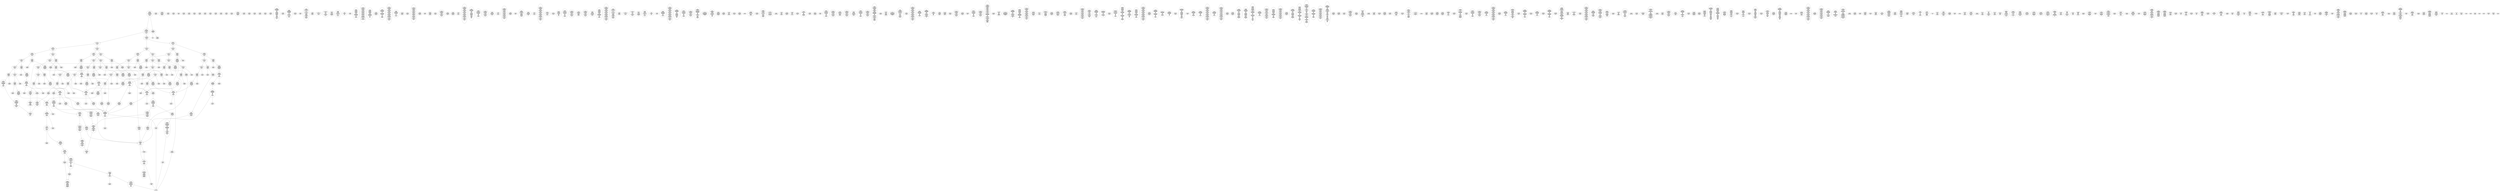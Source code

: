 /* Generated by GvGen v.1.0 (https://www.github.com/stricaud/gvgen) */

digraph G {
compound=true;
   node1 [label="[anywhere]"];
   node2 [label="# 0x0
PUSHX Data
PUSHX Data
MSTORE
PUSHX LogicData
CALLDATASIZE
LT
PUSHX Data
JUMPI
"];
   node3 [label="# 0xd
PUSHX Data
CALLDATALOAD
PUSHX BitData
SHR
PUSHX LogicData
GT
PUSHX Data
JUMPI
"];
   node4 [label="# 0x1e
PUSHX LogicData
GT
PUSHX Data
JUMPI
"];
   node5 [label="# 0x29
PUSHX LogicData
GT
PUSHX Data
JUMPI
"];
   node6 [label="# 0x34
PUSHX LogicData
EQ
PUSHX Data
JUMPI
"];
   node7 [label="# 0x3f
PUSHX LogicData
EQ
PUSHX Data
JUMPI
"];
   node8 [label="# 0x4a
PUSHX LogicData
EQ
PUSHX Data
JUMPI
"];
   node9 [label="# 0x55
PUSHX LogicData
EQ
PUSHX Data
JUMPI
"];
   node10 [label="# 0x60
PUSHX Data
REVERT
"];
   node11 [label="# 0x64
JUMPDEST
PUSHX LogicData
EQ
PUSHX Data
JUMPI
"];
   node12 [label="# 0x70
PUSHX LogicData
EQ
PUSHX Data
JUMPI
"];
   node13 [label="# 0x7b
PUSHX LogicData
EQ
PUSHX Data
JUMPI
"];
   node14 [label="# 0x86
PUSHX LogicData
EQ
PUSHX Data
JUMPI
"];
   node15 [label="# 0x91
PUSHX Data
REVERT
"];
   node16 [label="# 0x95
JUMPDEST
PUSHX LogicData
GT
PUSHX Data
JUMPI
"];
   node17 [label="# 0xa1
PUSHX LogicData
EQ
PUSHX Data
JUMPI
"];
   node18 [label="# 0xac
PUSHX LogicData
EQ
PUSHX Data
JUMPI
"];
   node19 [label="# 0xb7
PUSHX LogicData
EQ
PUSHX Data
JUMPI
"];
   node20 [label="# 0xc2
PUSHX LogicData
EQ
PUSHX Data
JUMPI
"];
   node21 [label="# 0xcd
PUSHX Data
REVERT
"];
   node22 [label="# 0xd1
JUMPDEST
PUSHX LogicData
EQ
PUSHX Data
JUMPI
"];
   node23 [label="# 0xdd
PUSHX LogicData
EQ
PUSHX Data
JUMPI
"];
   node24 [label="# 0xe8
PUSHX LogicData
EQ
PUSHX Data
JUMPI
"];
   node25 [label="# 0xf3
PUSHX LogicData
EQ
PUSHX Data
JUMPI
"];
   node26 [label="# 0xfe
PUSHX Data
REVERT
"];
   node27 [label="# 0x102
JUMPDEST
PUSHX LogicData
GT
PUSHX Data
JUMPI
"];
   node28 [label="# 0x10e
PUSHX LogicData
GT
PUSHX Data
JUMPI
"];
   node29 [label="# 0x119
PUSHX LogicData
EQ
PUSHX Data
JUMPI
"];
   node30 [label="# 0x124
PUSHX LogicData
EQ
PUSHX Data
JUMPI
"];
   node31 [label="# 0x12f
PUSHX LogicData
EQ
PUSHX Data
JUMPI
"];
   node32 [label="# 0x13a
PUSHX LogicData
EQ
PUSHX Data
JUMPI
"];
   node33 [label="# 0x145
PUSHX Data
REVERT
"];
   node34 [label="# 0x149
JUMPDEST
PUSHX LogicData
EQ
PUSHX Data
JUMPI
"];
   node35 [label="# 0x155
PUSHX LogicData
EQ
PUSHX Data
JUMPI
"];
   node36 [label="# 0x160
PUSHX LogicData
EQ
PUSHX Data
JUMPI
"];
   node37 [label="# 0x16b
PUSHX LogicData
EQ
PUSHX Data
JUMPI
"];
   node38 [label="# 0x176
PUSHX Data
REVERT
"];
   node39 [label="# 0x17a
JUMPDEST
PUSHX LogicData
GT
PUSHX Data
JUMPI
"];
   node40 [label="# 0x186
PUSHX LogicData
EQ
PUSHX Data
JUMPI
"];
   node41 [label="# 0x191
PUSHX LogicData
EQ
PUSHX Data
JUMPI
"];
   node42 [label="# 0x19c
PUSHX LogicData
EQ
PUSHX Data
JUMPI
"];
   node43 [label="# 0x1a7
PUSHX LogicData
EQ
PUSHX Data
JUMPI
"];
   node44 [label="# 0x1b2
PUSHX Data
REVERT
"];
   node45 [label="# 0x1b6
JUMPDEST
PUSHX LogicData
EQ
PUSHX Data
JUMPI
"];
   node46 [label="# 0x1c2
PUSHX LogicData
EQ
PUSHX Data
JUMPI
"];
   node47 [label="# 0x1cd
PUSHX LogicData
EQ
PUSHX Data
JUMPI
"];
   node48 [label="# 0x1d8
PUSHX Data
REVERT
"];
   node49 [label="# 0x1dc
JUMPDEST
CALLDATASIZE
PUSHX Data
JUMPI
"];
   node50 [label="# 0x1e2
STOP
"];
   node51 [label="# 0x1e3
JUMPDEST
PUSHX Data
REVERT
"];
   node52 [label="# 0x1e8
JUMPDEST
CALLVALUE
ISZERO
PUSHX Data
JUMPI
"];
   node53 [label="# 0x1f0
PUSHX Data
REVERT
"];
   node54 [label="# 0x1f4
JUMPDEST
PUSHX Data
PUSHX Data
CALLDATASIZE
PUSHX Data
PUSHX Data
JUMP
"];
   node55 [label="# 0x203
JUMPDEST
PUSHX Data
JUMP
"];
   node56 [label="# 0x208
JUMPDEST
PUSHX MemData
MLOAD
ISZERO
ISZERO
MSTORE
PUSHX ArithData
ADD
"];
   node57 [label="# 0x214
JUMPDEST
PUSHX MemData
MLOAD
SUB
RETURN
"];
   node58 [label="# 0x21d
JUMPDEST
CALLVALUE
ISZERO
PUSHX Data
JUMPI
"];
   node59 [label="# 0x225
PUSHX Data
REVERT
"];
   node60 [label="# 0x229
JUMPDEST
PUSHX Data
PUSHX Data
JUMP
"];
   node61 [label="# 0x232
JUMPDEST
PUSHX MemData
MLOAD
PUSHX Data
PUSHX Data
JUMP
"];
   node62 [label="# 0x23f
JUMPDEST
CALLVALUE
ISZERO
PUSHX Data
JUMPI
"];
   node63 [label="# 0x247
PUSHX Data
REVERT
"];
   node64 [label="# 0x24b
JUMPDEST
PUSHX Data
PUSHX Data
CALLDATASIZE
PUSHX Data
PUSHX Data
JUMP
"];
   node65 [label="# 0x25a
JUMPDEST
PUSHX Data
JUMP
"];
   node66 [label="# 0x25f
JUMPDEST
PUSHX MemData
MLOAD
PUSHX ArithData
PUSHX BitData
PUSHX BitData
SHL
SUB
AND
MSTORE
PUSHX ArithData
ADD
PUSHX Data
JUMP
"];
   node67 [label="# 0x277
JUMPDEST
CALLVALUE
ISZERO
PUSHX Data
JUMPI
"];
   node68 [label="# 0x27f
PUSHX Data
REVERT
"];
   node69 [label="# 0x283
JUMPDEST
PUSHX Data
PUSHX Data
CALLDATASIZE
PUSHX Data
PUSHX Data
JUMP
"];
   node70 [label="# 0x292
JUMPDEST
PUSHX Data
JUMP
"];
   node71 [label="# 0x297
JUMPDEST
STOP
"];
   node72 [label="# 0x299
JUMPDEST
CALLVALUE
ISZERO
PUSHX Data
JUMPI
"];
   node73 [label="# 0x2a1
PUSHX Data
REVERT
"];
   node74 [label="# 0x2a5
JUMPDEST
PUSHX StorData
SLOAD
"];
   node75 [label="# 0x2aa
JUMPDEST
PUSHX MemData
MLOAD
MSTORE
PUSHX ArithData
ADD
PUSHX Data
JUMP
"];
   node76 [label="# 0x2b8
JUMPDEST
CALLVALUE
ISZERO
PUSHX Data
JUMPI
"];
   node77 [label="# 0x2c0
PUSHX Data
REVERT
"];
   node78 [label="# 0x2c4
JUMPDEST
PUSHX Data
PUSHX Data
CALLDATASIZE
PUSHX Data
PUSHX Data
JUMP
"];
   node79 [label="# 0x2d3
JUMPDEST
PUSHX Data
JUMP
"];
   node80 [label="# 0x2d8
JUMPDEST
CALLVALUE
ISZERO
PUSHX Data
JUMPI
"];
   node81 [label="# 0x2e0
PUSHX Data
REVERT
"];
   node82 [label="# 0x2e4
JUMPDEST
PUSHX Data
PUSHX Data
CALLDATASIZE
PUSHX Data
PUSHX Data
JUMP
"];
   node83 [label="# 0x2f3
JUMPDEST
PUSHX Data
JUMP
"];
   node84 [label="# 0x2f8
JUMPDEST
CALLVALUE
ISZERO
PUSHX Data
JUMPI
"];
   node85 [label="# 0x300
PUSHX Data
REVERT
"];
   node86 [label="# 0x304
JUMPDEST
PUSHX Data
PUSHX Data
CALLDATASIZE
PUSHX Data
PUSHX Data
JUMP
"];
   node87 [label="# 0x313
JUMPDEST
PUSHX Data
JUMP
"];
   node88 [label="# 0x318
JUMPDEST
CALLVALUE
ISZERO
PUSHX Data
JUMPI
"];
   node89 [label="# 0x320
PUSHX Data
REVERT
"];
   node90 [label="# 0x324
JUMPDEST
PUSHX Data
PUSHX Data
CALLDATASIZE
PUSHX Data
PUSHX Data
JUMP
"];
   node91 [label="# 0x333
JUMPDEST
PUSHX Data
JUMP
"];
   node92 [label="# 0x338
JUMPDEST
CALLVALUE
ISZERO
PUSHX Data
JUMPI
"];
   node93 [label="# 0x340
PUSHX Data
REVERT
"];
   node94 [label="# 0x344
JUMPDEST
PUSHX Data
PUSHX Data
CALLDATASIZE
PUSHX Data
PUSHX Data
JUMP
"];
   node95 [label="# 0x353
JUMPDEST
PUSHX Data
JUMP
"];
   node96 [label="# 0x358
JUMPDEST
CALLVALUE
ISZERO
PUSHX Data
JUMPI
"];
   node97 [label="# 0x360
PUSHX Data
REVERT
"];
   node98 [label="# 0x364
JUMPDEST
PUSHX Data
PUSHX Data
CALLDATASIZE
PUSHX Data
PUSHX Data
JUMP
"];
   node99 [label="# 0x373
JUMPDEST
PUSHX Data
JUMP
"];
   node100 [label="# 0x378
JUMPDEST
CALLVALUE
ISZERO
PUSHX Data
JUMPI
"];
   node101 [label="# 0x380
PUSHX Data
REVERT
"];
   node102 [label="# 0x384
JUMPDEST
PUSHX Data
PUSHX Data
CALLDATASIZE
PUSHX Data
PUSHX Data
JUMP
"];
   node103 [label="# 0x393
JUMPDEST
PUSHX Data
JUMP
"];
   node104 [label="# 0x398
JUMPDEST
CALLVALUE
ISZERO
PUSHX Data
JUMPI
"];
   node105 [label="# 0x3a0
PUSHX Data
REVERT
"];
   node106 [label="# 0x3a4
JUMPDEST
PUSHX Data
PUSHX Data
JUMP
"];
   node107 [label="# 0x3ad
JUMPDEST
CALLVALUE
ISZERO
PUSHX Data
JUMPI
"];
   node108 [label="# 0x3b5
PUSHX Data
REVERT
"];
   node109 [label="# 0x3b9
JUMPDEST
PUSHX Data
PUSHX Data
CALLDATASIZE
PUSHX Data
PUSHX Data
JUMP
"];
   node110 [label="# 0x3c8
JUMPDEST
PUSHX Data
JUMP
"];
   node111 [label="# 0x3cd
JUMPDEST
CALLVALUE
ISZERO
PUSHX Data
JUMPI
"];
   node112 [label="# 0x3d5
PUSHX Data
REVERT
"];
   node113 [label="# 0x3d9
JUMPDEST
PUSHX Data
PUSHX Data
JUMP
"];
   node114 [label="# 0x3e2
JUMPDEST
CALLVALUE
ISZERO
PUSHX Data
JUMPI
"];
   node115 [label="# 0x3ea
PUSHX Data
REVERT
"];
   node116 [label="# 0x3ee
JUMPDEST
PUSHX Data
PUSHX Data
CALLDATASIZE
PUSHX Data
PUSHX Data
JUMP
"];
   node117 [label="# 0x3fd
JUMPDEST
PUSHX Data
JUMP
"];
   node118 [label="# 0x402
JUMPDEST
CALLVALUE
ISZERO
PUSHX Data
JUMPI
"];
   node119 [label="# 0x40a
PUSHX Data
REVERT
"];
   node120 [label="# 0x40e
JUMPDEST
PUSHX Data
PUSHX Data
CALLDATASIZE
PUSHX Data
PUSHX Data
JUMP
"];
   node121 [label="# 0x41d
JUMPDEST
PUSHX Data
JUMP
"];
   node122 [label="# 0x422
JUMPDEST
PUSHX MemData
MLOAD
PUSHX Data
PUSHX Data
JUMP
"];
   node123 [label="# 0x430
JUMPDEST
CALLVALUE
ISZERO
PUSHX Data
JUMPI
"];
   node124 [label="# 0x438
PUSHX Data
REVERT
"];
   node125 [label="# 0x43c
JUMPDEST
PUSHX StorData
SLOAD
PUSHX ArithData
PUSHX BitData
PUSHX BitData
SHL
SUB
AND
PUSHX Data
JUMP
"];
   node126 [label="# 0x44e
JUMPDEST
CALLVALUE
ISZERO
PUSHX Data
JUMPI
"];
   node127 [label="# 0x456
PUSHX Data
REVERT
"];
   node128 [label="# 0x45a
JUMPDEST
PUSHX Data
PUSHX Data
CALLDATASIZE
PUSHX Data
PUSHX Data
JUMP
"];
   node129 [label="# 0x469
JUMPDEST
PUSHX Data
JUMP
"];
   node130 [label="# 0x46e
JUMPDEST
CALLVALUE
ISZERO
PUSHX Data
JUMPI
"];
   node131 [label="# 0x476
PUSHX Data
REVERT
"];
   node132 [label="# 0x47a
JUMPDEST
PUSHX Data
PUSHX Data
JUMP
"];
   node133 [label="# 0x483
JUMPDEST
CALLVALUE
ISZERO
PUSHX Data
JUMPI
"];
   node134 [label="# 0x48b
PUSHX Data
REVERT
"];
   node135 [label="# 0x48f
JUMPDEST
PUSHX Data
PUSHX Data
CALLDATASIZE
PUSHX Data
PUSHX Data
JUMP
"];
   node136 [label="# 0x49e
JUMPDEST
PUSHX Data
JUMP
"];
   node137 [label="# 0x4a3
JUMPDEST
CALLVALUE
ISZERO
PUSHX Data
JUMPI
"];
   node138 [label="# 0x4ab
PUSHX Data
REVERT
"];
   node139 [label="# 0x4af
JUMPDEST
PUSHX Data
PUSHX Data
CALLDATASIZE
PUSHX Data
PUSHX Data
JUMP
"];
   node140 [label="# 0x4be
JUMPDEST
PUSHX Data
JUMP
"];
   node141 [label="# 0x4c3
JUMPDEST
CALLVALUE
ISZERO
PUSHX Data
JUMPI
"];
   node142 [label="# 0x4cb
PUSHX Data
REVERT
"];
   node143 [label="# 0x4cf
JUMPDEST
PUSHX StorData
SLOAD
PUSHX Data
PUSHX BitData
AND
JUMP
"];
   node144 [label="# 0x4dd
JUMPDEST
CALLVALUE
ISZERO
PUSHX Data
JUMPI
"];
   node145 [label="# 0x4e5
PUSHX Data
REVERT
"];
   node146 [label="# 0x4e9
JUMPDEST
PUSHX Data
PUSHX Data
CALLDATASIZE
PUSHX Data
PUSHX Data
JUMP
"];
   node147 [label="# 0x4f8
JUMPDEST
PUSHX Data
JUMP
"];
   node148 [label="# 0x4fd
JUMPDEST
CALLVALUE
ISZERO
PUSHX Data
JUMPI
"];
   node149 [label="# 0x505
PUSHX Data
REVERT
"];
   node150 [label="# 0x509
JUMPDEST
PUSHX Data
PUSHX Data
CALLDATASIZE
PUSHX Data
PUSHX Data
JUMP
"];
   node151 [label="# 0x518
JUMPDEST
PUSHX Data
JUMP
"];
   node152 [label="# 0x51d
JUMPDEST
CALLVALUE
ISZERO
PUSHX Data
JUMPI
"];
   node153 [label="# 0x525
PUSHX Data
REVERT
"];
   node154 [label="# 0x529
JUMPDEST
PUSHX Data
PUSHX Data
CALLDATASIZE
PUSHX Data
PUSHX Data
JUMP
"];
   node155 [label="# 0x538
JUMPDEST
PUSHX Data
JUMP
"];
   node156 [label="# 0x53d
JUMPDEST
CALLVALUE
ISZERO
PUSHX Data
JUMPI
"];
   node157 [label="# 0x545
PUSHX Data
REVERT
"];
   node158 [label="# 0x549
JUMPDEST
PUSHX Data
PUSHX Data
JUMP
"];
   node159 [label="# 0x571
JUMPDEST
CALLVALUE
ISZERO
PUSHX Data
JUMPI
"];
   node160 [label="# 0x579
PUSHX Data
REVERT
"];
   node161 [label="# 0x57d
JUMPDEST
PUSHX Data
PUSHX Data
JUMP
"];
   node162 [label="# 0x586
JUMPDEST
CALLVALUE
ISZERO
PUSHX Data
JUMPI
"];
   node163 [label="# 0x58e
PUSHX Data
REVERT
"];
   node164 [label="# 0x592
JUMPDEST
PUSHX Data
PUSHX Data
CALLDATASIZE
PUSHX Data
PUSHX Data
JUMP
"];
   node165 [label="# 0x5a1
JUMPDEST
PUSHX ArithData
PUSHX BitData
PUSHX BitData
SHL
SUB
AND
PUSHX Data
MSTORE
PUSHX Data
PUSHX Data
MSTORE
PUSHX Data
SHA3
AND
MSTORE
MSTORE
SHA3
SLOAD
PUSHX BitData
AND
JUMP
"];
   node166 [label="# 0x5cf
JUMPDEST
CALLVALUE
ISZERO
PUSHX Data
JUMPI
"];
   node167 [label="# 0x5d7
PUSHX Data
REVERT
"];
   node168 [label="# 0x5db
JUMPDEST
PUSHX Data
PUSHX Data
CALLDATASIZE
PUSHX Data
PUSHX Data
JUMP
"];
   node169 [label="# 0x5ea
JUMPDEST
PUSHX Data
JUMP
"];
   node170 [label="# 0x5ef
JUMPDEST
CALLVALUE
ISZERO
PUSHX Data
JUMPI
"];
   node171 [label="# 0x5f7
PUSHX Data
REVERT
"];
   node172 [label="# 0x5fb
JUMPDEST
PUSHX Data
PUSHX Data
JUMP
"];
   node173 [label="# 0x604
JUMPDEST
PUSHX Data
PUSHX ArithData
PUSHX BitData
PUSHX BitData
SHL
SUB
NOT
AND
PUSHX BitData
PUSHX BitData
SHL
EQ
PUSHX Data
JUMPI
"];
   node174 [label="# 0x620
PUSHX Data
PUSHX Data
JUMP
"];
   node175 [label="# 0x629
JUMPDEST
JUMP
"];
   node176 [label="# 0x62f
JUMPDEST
PUSHX Data
PUSHX StorData
SLOAD
PUSHX Data
PUSHX Data
JUMP
"];
   node177 [label="# 0x63e
JUMPDEST
PUSHX ArithData
ADD
PUSHX ArithData
DIV
MUL
PUSHX ArithData
ADD
PUSHX MemData
MLOAD
ADD
PUSHX Data
MSTORE
MSTORE
PUSHX ArithData
ADD
SLOAD
PUSHX Data
PUSHX Data
JUMP
"];
   node178 [label="# 0x66a
JUMPDEST
ISZERO
PUSHX Data
JUMPI
"];
   node179 [label="# 0x671
PUSHX LogicData
LT
PUSHX Data
JUMPI
"];
   node180 [label="# 0x679
PUSHX ArithData
SLOAD
DIV
MUL
MSTORE
PUSHX ArithData
ADD
PUSHX Data
JUMP
"];
   node181 [label="# 0x68c
JUMPDEST
ADD
PUSHX Data
MSTORE
PUSHX Data
PUSHX Data
SHA3
"];
   node182 [label="# 0x69a
JUMPDEST
SLOAD
MSTORE
PUSHX ArithData
ADD
PUSHX ArithData
ADD
GT
PUSHX Data
JUMPI
"];
   node183 [label="# 0x6ae
SUB
PUSHX BitData
AND
ADD
"];
   node184 [label="# 0x6b7
JUMPDEST
JUMP
"];
   node185 [label="# 0x6c1
JUMPDEST
PUSHX Data
MSTORE
PUSHX Data
PUSHX Data
MSTORE
PUSHX Data
SHA3
SLOAD
PUSHX ArithData
PUSHX BitData
PUSHX BitData
SHL
SUB
AND
PUSHX Data
JUMPI
"];
   node186 [label="# 0x6de
PUSHX MemData
MLOAD
PUSHX BitData
PUSHX BitData
SHL
MSTORE
PUSHX Data
PUSHX ArithData
ADD
MSTORE
PUSHX Data
PUSHX ArithData
ADD
MSTORE
PUSHX Data
PUSHX ArithData
ADD
MSTORE
PUSHX BitData
PUSHX BitData
SHL
PUSHX ArithData
ADD
MSTORE
PUSHX ArithData
ADD
"];
   node187 [label="# 0x736
JUMPDEST
PUSHX MemData
MLOAD
SUB
REVERT
"];
   node188 [label="# 0x73f
JUMPDEST
PUSHX Data
MSTORE
PUSHX Data
PUSHX Data
MSTORE
PUSHX Data
SHA3
SLOAD
PUSHX ArithData
PUSHX BitData
PUSHX BitData
SHL
SUB
AND
JUMP
"];
   node189 [label="# 0x75b
JUMPDEST
PUSHX Data
PUSHX Data
PUSHX Data
JUMP
"];
   node190 [label="# 0x766
JUMPDEST
PUSHX ArithData
PUSHX BitData
PUSHX BitData
SHL
SUB
AND
PUSHX ArithData
PUSHX BitData
PUSHX BitData
SHL
SUB
AND
EQ
ISZERO
PUSHX Data
JUMPI
"];
   node191 [label="# 0x783
PUSHX MemData
MLOAD
PUSHX BitData
PUSHX BitData
SHL
MSTORE
PUSHX Data
PUSHX ArithData
ADD
MSTORE
PUSHX Data
PUSHX ArithData
ADD
MSTORE
PUSHX Data
PUSHX ArithData
ADD
MSTORE
PUSHX BitData
PUSHX BitData
SHL
PUSHX ArithData
ADD
MSTORE
PUSHX ArithData
ADD
PUSHX Data
JUMP
"];
   node192 [label="# 0x7d4
JUMPDEST
CALLER
PUSHX ArithData
PUSHX BitData
PUSHX BitData
SHL
SUB
AND
EQ
PUSHX Data
JUMPI
"];
   node193 [label="# 0x7e6
PUSHX Data
CALLER
PUSHX Data
JUMP
"];
   node194 [label="# 0x7f0
JUMPDEST
PUSHX Data
JUMPI
"];
   node195 [label="# 0x7f5
PUSHX MemData
MLOAD
PUSHX BitData
PUSHX BitData
SHL
MSTORE
PUSHX Data
PUSHX ArithData
ADD
MSTORE
PUSHX Data
PUSHX ArithData
ADD
MSTORE
PUSHX Data
PUSHX ArithData
ADD
MSTORE
PUSHX Data
PUSHX ArithData
ADD
MSTORE
PUSHX ArithData
ADD
PUSHX Data
JUMP
"];
   node196 [label="# 0x862
JUMPDEST
PUSHX Data
PUSHX Data
JUMP
"];
   node197 [label="# 0x86c
JUMPDEST
JUMP
"];
   node198 [label="# 0x871
JUMPDEST
PUSHX Data
CALLER
PUSHX Data
JUMP
"];
   node199 [label="# 0x87b
JUMPDEST
PUSHX Data
JUMPI
"];
   node200 [label="# 0x880
PUSHX MemData
MLOAD
PUSHX BitData
PUSHX BitData
SHL
MSTORE
PUSHX ArithData
ADD
PUSHX Data
PUSHX Data
JUMP
"];
   node201 [label="# 0x897
JUMPDEST
PUSHX Data
PUSHX Data
JUMP
"];
   node202 [label="# 0x8a2
JUMPDEST
PUSHX Data
PUSHX Data
PUSHX Data
JUMP
"];
   node203 [label="# 0x8ad
JUMPDEST
LT
PUSHX Data
JUMPI
"];
   node204 [label="# 0x8b4
PUSHX MemData
MLOAD
PUSHX BitData
PUSHX BitData
SHL
MSTORE
PUSHX Data
PUSHX ArithData
ADD
MSTORE
PUSHX Data
PUSHX ArithData
ADD
MSTORE
PUSHX Data
PUSHX ArithData
ADD
MSTORE
PUSHX BitData
PUSHX BitData
SHL
PUSHX ArithData
ADD
MSTORE
PUSHX ArithData
ADD
PUSHX Data
JUMP
"];
   node205 [label="# 0x90f
JUMPDEST
PUSHX ArithData
PUSHX BitData
PUSHX BitData
SHL
SUB
AND
PUSHX Data
MSTORE
PUSHX Data
PUSHX Data
MSTORE
PUSHX Data
SHA3
MSTORE
MSTORE
SHA3
SLOAD
JUMP
"];
   node206 [label="# 0x938
JUMPDEST
PUSHX StorData
SLOAD
PUSHX ArithData
PUSHX BitData
PUSHX BitData
SHL
SUB
AND
CALLER
EQ
PUSHX Data
JUMPI
"];
   node207 [label="# 0x94b
PUSHX MemData
MLOAD
PUSHX BitData
PUSHX BitData
SHL
MSTORE
PUSHX ArithData
ADD
PUSHX Data
PUSHX Data
JUMP
"];
   node208 [label="# 0x962
JUMPDEST
PUSHX Data
PUSHX Data
PUSHX StorData
SLOAD
JUMP
"];
   node209 [label="# 0x98c
JUMPDEST
LT
PUSHX Data
JUMPI
"];
   node210 [label="# 0x992
PUSHX MemData
MLOAD
PUSHX BitData
PUSHX BitData
SHL
MSTORE
PUSHX Data
PUSHX ArithData
ADD
MSTORE
PUSHX Data
PUSHX ArithData
ADD
MSTORE
PUSHX Data
PUSHX ArithData
ADD
MSTORE
PUSHX ArithData
ADD
PUSHX Data
JUMP
"];
   node211 [label="# 0x9d9
JUMPDEST
PUSHX Data
PUSHX Data
JUMP
"];
   node212 [label="# 0x9e3
JUMPDEST
JUMP
"];
   node213 [label="# 0x9e7
JUMPDEST
PUSHX Data
PUSHX MemData
MLOAD
PUSHX ArithData
ADD
PUSHX Data
MSTORE
PUSHX Data
MSTORE
PUSHX Data
JUMP
"];
   node214 [label="# 0xa02
JUMPDEST
PUSHX Data
PUSHX Data
PUSHX StorData
SLOAD
JUMP
"];
   node215 [label="# 0xa0d
JUMPDEST
LT
PUSHX Data
JUMPI
"];
   node216 [label="# 0xa14
PUSHX MemData
MLOAD
PUSHX BitData
PUSHX BitData
SHL
MSTORE
PUSHX Data
PUSHX ArithData
ADD
MSTORE
PUSHX Data
PUSHX ArithData
ADD
MSTORE
PUSHX Data
PUSHX ArithData
ADD
MSTORE
PUSHX BitData
PUSHX BitData
SHL
PUSHX ArithData
ADD
MSTORE
PUSHX ArithData
ADD
PUSHX Data
JUMP
"];
   node217 [label="# 0xa70
JUMPDEST
PUSHX StorData
SLOAD
LT
PUSHX Data
JUMPI
"];
   node218 [label="# 0xa7c
PUSHX Data
PUSHX Data
JUMP
"];
   node219 [label="# 0xa83
JUMPDEST
PUSHX Data
MSTORE
PUSHX Data
PUSHX Data
SHA3
ADD
SLOAD
JUMP
"];
   node220 [label="# 0xa95
JUMPDEST
PUSHX StorData
SLOAD
PUSHX ArithData
PUSHX BitData
PUSHX BitData
SHL
SUB
AND
CALLER
EQ
PUSHX Data
JUMPI
"];
   node221 [label="# 0xaa8
PUSHX MemData
MLOAD
PUSHX BitData
PUSHX BitData
SHL
MSTORE
PUSHX ArithData
ADD
PUSHX Data
PUSHX Data
JUMP
"];
   node222 [label="# 0xabf
JUMPDEST
PUSHX StorData
SLOAD
PUSHX BitData
AND
ISZERO
PUSHX Data
JUMPI
"];
   node223 [label="# 0xacb
PUSHX MemData
MLOAD
PUSHX BitData
PUSHX BitData
SHL
MSTORE
PUSHX ArithData
ADD
PUSHX Data
PUSHX Data
JUMP
"];
   node224 [label="# 0xae2
JUMPDEST
MLOAD
PUSHX Data
PUSHX Data
PUSHX ArithData
ADD
PUSHX Data
JUMP
"];
   node225 [label="# 0xaf5
JUMPDEST
PUSHX Data
MSTORE
PUSHX Data
PUSHX Data
MSTORE
PUSHX Data
SHA3
SLOAD
PUSHX ArithData
PUSHX BitData
PUSHX BitData
SHL
SUB
AND
PUSHX Data
JUMPI
"];
   node226 [label="# 0xb13
PUSHX MemData
MLOAD
PUSHX BitData
PUSHX BitData
SHL
MSTORE
PUSHX Data
PUSHX ArithData
ADD
MSTORE
PUSHX Data
PUSHX ArithData
ADD
MSTORE
PUSHX Data
PUSHX ArithData
ADD
MSTORE
PUSHX BitData
PUSHX BitData
SHL
PUSHX ArithData
ADD
MSTORE
PUSHX ArithData
ADD
PUSHX Data
JUMP
"];
   node227 [label="# 0xb6c
JUMPDEST
PUSHX StorData
SLOAD
PUSHX Data
PUSHX Data
JUMP
"];
   node228 [label="# 0xb79
JUMPDEST
PUSHX ArithData
ADD
PUSHX ArithData
DIV
MUL
PUSHX ArithData
ADD
PUSHX MemData
MLOAD
ADD
PUSHX Data
MSTORE
MSTORE
PUSHX ArithData
ADD
SLOAD
PUSHX Data
PUSHX Data
JUMP
"];
   node229 [label="# 0xba5
JUMPDEST
ISZERO
PUSHX Data
JUMPI
"];
   node230 [label="# 0xbac
PUSHX LogicData
LT
PUSHX Data
JUMPI
"];
   node231 [label="# 0xbb4
PUSHX ArithData
SLOAD
DIV
MUL
MSTORE
PUSHX ArithData
ADD
PUSHX Data
JUMP
"];
   node232 [label="# 0xbc7
JUMPDEST
ADD
PUSHX Data
MSTORE
PUSHX Data
PUSHX Data
SHA3
"];
   node233 [label="# 0xbd5
JUMPDEST
SLOAD
MSTORE
PUSHX ArithData
ADD
PUSHX ArithData
ADD
GT
PUSHX Data
JUMPI
"];
   node234 [label="# 0xbe9
SUB
PUSHX BitData
AND
ADD
"];
   node235 [label="# 0xbf2
JUMPDEST
JUMP
"];
   node236 [label="# 0xbfa
JUMPDEST
PUSHX Data
PUSHX ArithData
PUSHX BitData
PUSHX BitData
SHL
SUB
AND
PUSHX Data
JUMPI
"];
   node237 [label="# 0xc0b
PUSHX MemData
MLOAD
PUSHX BitData
PUSHX BitData
SHL
MSTORE
PUSHX Data
PUSHX ArithData
ADD
MSTORE
PUSHX Data
PUSHX ArithData
ADD
MSTORE
PUSHX Data
PUSHX ArithData
ADD
MSTORE
PUSHX BitData
PUSHX BitData
SHL
PUSHX ArithData
ADD
MSTORE
PUSHX ArithData
ADD
PUSHX Data
JUMP
"];
   node238 [label="# 0xc65
JUMPDEST
PUSHX ArithData
PUSHX BitData
PUSHX BitData
SHL
SUB
AND
PUSHX Data
MSTORE
PUSHX Data
PUSHX Data
MSTORE
PUSHX Data
SHA3
SLOAD
JUMP
"];
   node239 [label="# 0xc81
JUMPDEST
PUSHX StorData
SLOAD
PUSHX ArithData
PUSHX BitData
PUSHX BitData
SHL
SUB
AND
CALLER
EQ
PUSHX Data
JUMPI
"];
   node240 [label="# 0xc94
PUSHX MemData
MLOAD
PUSHX BitData
PUSHX BitData
SHL
MSTORE
PUSHX ArithData
ADD
PUSHX Data
PUSHX Data
JUMP
"];
   node241 [label="# 0xcab
JUMPDEST
PUSHX Data
PUSHX Data
PUSHX Data
JUMP
"];
   node242 [label="# 0xcb5
JUMPDEST
JUMP
"];
   node243 [label="# 0xcb7
JUMPDEST
PUSHX StorData
SLOAD
PUSHX ArithData
PUSHX BitData
PUSHX BitData
SHL
SUB
AND
CALLER
EQ
PUSHX Data
JUMPI
"];
   node244 [label="# 0xcca
PUSHX MemData
MLOAD
PUSHX BitData
PUSHX BitData
SHL
MSTORE
PUSHX ArithData
ADD
PUSHX Data
PUSHX Data
JUMP
"];
   node245 [label="# 0xce1
JUMPDEST
PUSHX MemData
MLOAD
SELFBALANCE
PUSHX ArithData
PUSHX BitData
PUSHX BitData
SHL
SUB
AND
ISZERO
PUSHX ArithData
MUL
PUSHX Data
CALL
ISZERO
ISZERO
PUSHX Data
JUMPI
"];
   node246 [label="# 0xd10
RETURNDATASIZE
PUSHX Data
RETURNDATACOPY
RETURNDATASIZE
PUSHX Data
REVERT
"];
   node247 [label="# 0xd19
JUMPDEST
PUSHX MemData
MLOAD
MSTORE
PUSHX Data
PUSHX ArithData
ADD
PUSHX MemData
MLOAD
SUB
LOGX
JUMP
"];
   node248 [label="# 0xd51
JUMPDEST
PUSHX Data
PUSHX Data
PUSHX Data
PUSHX Data
JUMP
"];
   node249 [label="# 0xd60
JUMPDEST
PUSHX Data
PUSHX Data
JUMP
"];
   node250 [label="# 0xd6a
JUMPDEST
GT
ISZERO
PUSHX Data
JUMPI
"];
   node251 [label="# 0xd72
PUSHX Data
PUSHX Data
JUMP
"];
   node252 [label="# 0xd7b
JUMPDEST
PUSHX Data
PUSHX Data
JUMP
"];
   node253 [label="# 0xd85
JUMPDEST
"];
   node254 [label="# 0xd88
JUMPDEST
PUSHX Data
PUSHX LogicData
GT
ISZERO
PUSHX Data
JUMPI
"];
   node255 [label="# 0xd9c
PUSHX Data
PUSHX Data
JUMP
"];
   node256 [label="# 0xda3
JUMPDEST
PUSHX MemData
MLOAD
MSTORE
PUSHX ArithData
MUL
PUSHX ArithData
ADD
ADD
PUSHX Data
MSTORE
ISZERO
PUSHX Data
JUMPI
"];
   node257 [label="# 0xdbd
PUSHX ArithData
ADD
PUSHX ArithData
MUL
CALLDATASIZE
CALLDATACOPY
ADD
"];
   node258 [label="# 0xdcc
JUMPDEST
PUSHX Data
"];
   node259 [label="# 0xdd2
JUMPDEST
LT
ISZERO
PUSHX Data
JUMPI
"];
   node260 [label="# 0xddb
PUSHX Data
PUSHX Data
PUSHX Data
JUMP
"];
   node261 [label="# 0xde8
JUMPDEST
MLOAD
LT
PUSHX Data
JUMPI
"];
   node262 [label="# 0xdf3
PUSHX Data
PUSHX Data
JUMP
"];
   node263 [label="# 0xdfa
JUMPDEST
PUSHX ArithData
MUL
ADD
ADD
MSTORE
PUSHX Data
PUSHX Data
JUMP
"];
   node264 [label="# 0xe0f
JUMPDEST
PUSHX Data
JUMP
"];
   node265 [label="# 0xe17
JUMPDEST
PUSHX Data
PUSHX Data
JUMP
"];
   node266 [label="# 0xe23
JUMPDEST
JUMP
"];
   node267 [label="# 0xe31
JUMPDEST
PUSHX StorData
SLOAD
PUSHX ArithData
PUSHX BitData
PUSHX BitData
SHL
SUB
AND
CALLER
EQ
PUSHX Data
JUMPI
"];
   node268 [label="# 0xe44
PUSHX MemData
MLOAD
PUSHX BitData
PUSHX BitData
SHL
MSTORE
PUSHX ArithData
ADD
PUSHX Data
PUSHX Data
JUMP
"];
   node269 [label="# 0xe5b
JUMPDEST
PUSHX StorData
SLOAD
PUSHX BitData
AND
ISZERO
PUSHX Data
JUMPI
"];
   node270 [label="# 0xe67
PUSHX MemData
MLOAD
PUSHX BitData
PUSHX BitData
SHL
MSTORE
PUSHX ArithData
ADD
PUSHX Data
PUSHX Data
JUMP
"];
   node271 [label="# 0xe7e
JUMPDEST
MLOAD
PUSHX Data
PUSHX Data
PUSHX ArithData
ADD
PUSHX Data
JUMP
"];
   node272 [label="# 0xe91
JUMPDEST
PUSHX Data
PUSHX StorData
SLOAD
PUSHX Data
PUSHX Data
JUMP
"];
   node273 [label="# 0xea0
JUMPDEST
PUSHX StorData
SLOAD
PUSHX ArithData
PUSHX BitData
PUSHX BitData
SHL
SUB
AND
CALLER
EQ
PUSHX Data
JUMPI
"];
   node274 [label="# 0xeb3
PUSHX MemData
MLOAD
PUSHX BitData
PUSHX BitData
SHL
MSTORE
PUSHX ArithData
ADD
PUSHX Data
PUSHX Data
JUMP
"];
   node275 [label="# 0xeca
JUMPDEST
PUSHX MemData
MLOAD
PUSHX BitData
PUSHX BitData
SHL
MSTORE
ADDRESS
PUSHX ArithData
ADD
MSTORE
PUSHX Data
PUSHX ArithData
PUSHX BitData
PUSHX BitData
SHL
SUB
AND
PUSHX Data
PUSHX ArithData
ADD
PUSHX Data
PUSHX MemData
MLOAD
SUB
EXTCODESIZE
ISZERO
ISZERO
PUSHX Data
JUMPI
"];
   node276 [label="# 0xf08
PUSHX Data
REVERT
"];
   node277 [label="# 0xf0c
JUMPDEST
GAS
STATICCALL
ISZERO
ISZERO
PUSHX Data
JUMPI
"];
   node278 [label="# 0xf17
RETURNDATASIZE
PUSHX Data
RETURNDATACOPY
RETURNDATASIZE
PUSHX Data
REVERT
"];
   node279 [label="# 0xf20
JUMPDEST
PUSHX MemData
MLOAD
RETURNDATASIZE
PUSHX BitData
NOT
PUSHX ArithData
ADD
AND
ADD
PUSHX Data
MSTORE
ADD
PUSHX Data
PUSHX Data
JUMP
"];
   node280 [label="# 0xf44
JUMPDEST
PUSHX Data
JUMPI
"];
   node281 [label="# 0xf4c
PUSHX MemData
MLOAD
PUSHX BitData
PUSHX BitData
SHL
MSTORE
PUSHX Data
PUSHX ArithData
ADD
MSTORE
PUSHX Data
PUSHX ArithData
ADD
MSTORE
PUSHX Data
PUSHX ArithData
ADD
MSTORE
PUSHX BitData
PUSHX BitData
SHL
PUSHX ArithData
ADD
MSTORE
PUSHX ArithData
ADD
PUSHX Data
JUMP
"];
   node282 [label="# 0xfa3
JUMPDEST
PUSHX Data
PUSHX ArithData
PUSHX BitData
PUSHX BitData
SHL
SUB
AND
CALLER
PUSHX Data
JUMP
"];
   node283 [label="# 0xfb7
JUMPDEST
PUSHX ArithData
PUSHX BitData
PUSHX BitData
SHL
SUB
AND
PUSHX Data
PUSHX MemData
MLOAD
PUSHX Data
MSTORE
PUSHX ArithData
ADD
JUMP
"];
   node284 [label="# 0xff2
JUMPDEST
PUSHX MemData
MLOAD
SUB
LOGX
JUMP
"];
   node285 [label="# 0xffe
JUMPDEST
PUSHX Data
CALLER
PUSHX Data
JUMP
"];
   node286 [label="# 0x1009
JUMPDEST
PUSHX Data
CALLER
PUSHX Data
JUMP
"];
   node287 [label="# 0x1013
JUMPDEST
PUSHX Data
JUMPI
"];
   node288 [label="# 0x1018
PUSHX MemData
MLOAD
PUSHX BitData
PUSHX BitData
SHL
MSTORE
PUSHX ArithData
ADD
PUSHX Data
PUSHX Data
JUMP
"];
   node289 [label="# 0x102f
JUMPDEST
PUSHX Data
PUSHX Data
JUMP
"];
   node290 [label="# 0x103b
JUMPDEST
JUMP
"];
   node291 [label="# 0x1041
JUMPDEST
PUSHX StorData
SLOAD
PUSHX ArithData
PUSHX BitData
PUSHX BitData
SHL
SUB
AND
CALLER
EQ
PUSHX Data
JUMPI
"];
   node292 [label="# 0x1054
PUSHX MemData
MLOAD
PUSHX BitData
PUSHX BitData
SHL
MSTORE
PUSHX ArithData
ADD
PUSHX Data
PUSHX Data
JUMP
"];
   node293 [label="# 0x106b
JUMPDEST
PUSHX MemData
MLOAD
PUSHX BitData
PUSHX BitData
SHL
MSTORE
ADDRESS
PUSHX ArithData
ADD
MSTORE
CALLER
PUSHX ArithData
ADD
MSTORE
PUSHX ArithData
ADD
MSTORE
PUSHX ArithData
PUSHX BitData
PUSHX BitData
SHL
SUB
AND
PUSHX Data
PUSHX ArithData
ADD
PUSHX Data
PUSHX MemData
MLOAD
SUB
PUSHX Data
EXTCODESIZE
ISZERO
ISZERO
PUSHX Data
JUMPI
"];
   node294 [label="# 0x10b5
PUSHX Data
REVERT
"];
   node295 [label="# 0x10b9
JUMPDEST
GAS
CALL
ISZERO
ISZERO
PUSHX Data
JUMPI
"];
   node296 [label="# 0x10c4
RETURNDATASIZE
PUSHX Data
RETURNDATACOPY
RETURNDATASIZE
PUSHX Data
REVERT
"];
   node297 [label="# 0x10cd
JUMPDEST
PUSHX ArithData
PUSHX BitData
PUSHX BitData
SHL
SUB
AND
PUSHX Data
PUSHX MemData
MLOAD
PUSHX Data
MSTORE
PUSHX ArithData
ADD
JUMP
"];
   node298 [label="# 0x110c
JUMPDEST
PUSHX Data
MSTORE
PUSHX Data
PUSHX Data
MSTORE
PUSHX Data
SHA3
SLOAD
PUSHX Data
PUSHX ArithData
PUSHX BitData
PUSHX BitData
SHL
SUB
AND
PUSHX Data
JUMPI
"];
   node299 [label="# 0x112c
PUSHX MemData
MLOAD
PUSHX BitData
PUSHX BitData
SHL
MSTORE
PUSHX Data
PUSHX ArithData
ADD
MSTORE
PUSHX Data
PUSHX ArithData
ADD
MSTORE
PUSHX BitData
PUSHX BitData
SHL
PUSHX ArithData
ADD
MSTORE
PUSHX ArithData
ADD
PUSHX Data
JUMP
"];
   node300 [label="# 0x1165
JUMPDEST
PUSHX Data
PUSHX StorData
SLOAD
PUSHX Data
PUSHX Data
JUMP
"];
   node301 [label="# 0x1174
JUMPDEST
GT
PUSHX Data
JUMPI
"];
   node302 [label="# 0x117c
PUSHX MemData
MLOAD
PUSHX ArithData
ADD
PUSHX Data
MSTORE
PUSHX Data
MSTORE
PUSHX Data
JUMP
"];
   node303 [label="# 0x1190
JUMPDEST
PUSHX Data
PUSHX Data
PUSHX Data
JUMP
"];
   node304 [label="# 0x119b
JUMPDEST
PUSHX MemData
MLOAD
PUSHX ArithData
ADD
PUSHX Data
PUSHX Data
JUMP
"];
   node305 [label="# 0x11ac
JUMPDEST
PUSHX MemData
MLOAD
PUSHX ArithData
SUB
SUB
MSTORE
PUSHX Data
MSTORE
JUMP
"];
   node306 [label="# 0x11c1
JUMPDEST
PUSHX StorData
SLOAD
PUSHX Data
PUSHX Data
JUMP
"];
   node307 [label="# 0x11ce
JUMPDEST
PUSHX Data
PUSHX Data
JUMP
"];
   node308 [label="# 0x11d7
JUMPDEST
JUMP
"];
   node309 [label="# 0x11da
JUMPDEST
PUSHX StorData
SLOAD
PUSHX ArithData
PUSHX BitData
PUSHX BitData
SHL
SUB
AND
CALLER
EQ
PUSHX Data
JUMPI
"];
   node310 [label="# 0x11ed
PUSHX MemData
MLOAD
PUSHX BitData
PUSHX BitData
SHL
MSTORE
PUSHX ArithData
ADD
PUSHX Data
PUSHX Data
JUMP
"];
   node311 [label="# 0x1204
JUMPDEST
PUSHX StorData
SLOAD
PUSHX BitData
AND
ISZERO
PUSHX Data
JUMPI
"];
   node312 [label="# 0x1210
PUSHX MemData
MLOAD
PUSHX BitData
PUSHX BitData
SHL
MSTORE
PUSHX ArithData
ADD
PUSHX Data
PUSHX Data
JUMP
"];
   node313 [label="# 0x1227
JUMPDEST
PUSHX Data
PUSHX StorData
SLOAD
PUSHX Data
PUSHX Data
JUMP
"];
   node314 [label="# 0x1236
JUMPDEST
GT
PUSHX Data
JUMPI
"];
   node315 [label="# 0x123e
PUSHX MemData
MLOAD
PUSHX BitData
PUSHX BitData
SHL
MSTORE
PUSHX Data
PUSHX ArithData
ADD
MSTORE
PUSHX Data
PUSHX ArithData
ADD
MSTORE
PUSHX Data
PUSHX ArithData
ADD
MSTORE
PUSHX ArithData
ADD
PUSHX Data
JUMP
"];
   node316 [label="# 0x1285
JUMPDEST
PUSHX StorData
SLOAD
PUSHX BitData
NOT
AND
PUSHX BitData
OR
SSTORE
PUSHX MemData
MLOAD
PUSHX Data
PUSHX Data
LOGX
JUMP
"];
   node317 [label="# 0x12bd
JUMPDEST
PUSHX Data
PUSHX ArithData
PUSHX BitData
PUSHX BitData
SHL
SUB
NOT
AND
PUSHX BitData
PUSHX BitData
SHL
EQ
PUSHX Data
JUMPI
"];
   node318 [label="# 0x12d9
PUSHX ArithData
PUSHX BitData
PUSHX BitData
SHL
SUB
NOT
AND
PUSHX BitData
PUSHX BitData
SHL
EQ
"];
   node319 [label="# 0x12ee
JUMPDEST
PUSHX Data
JUMPI
"];
   node320 [label="# 0x12f4
PUSHX BitData
PUSHX BitData
SHL
PUSHX ArithData
PUSHX BitData
PUSHX BitData
SHL
SUB
NOT
AND
EQ
PUSHX Data
JUMP
"];
   node321 [label="# 0x130d
JUMPDEST
PUSHX Data
MSTORE
PUSHX Data
PUSHX Data
MSTORE
PUSHX Data
SHA3
SLOAD
PUSHX ArithData
PUSHX BitData
PUSHX BitData
SHL
SUB
NOT
AND
PUSHX ArithData
PUSHX BitData
PUSHX BitData
SHL
SUB
AND
OR
SSTORE
PUSHX Data
PUSHX Data
JUMP
"];
   node322 [label="# 0x1342
JUMPDEST
PUSHX ArithData
PUSHX BitData
PUSHX BitData
SHL
SUB
AND
PUSHX Data
PUSHX MemData
MLOAD
PUSHX MemData
MLOAD
SUB
LOGX
JUMP
"];
   node323 [label="# 0x137b
JUMPDEST
PUSHX Data
MSTORE
PUSHX Data
PUSHX Data
MSTORE
PUSHX Data
SHA3
SLOAD
PUSHX ArithData
PUSHX BitData
PUSHX BitData
SHL
SUB
AND
PUSHX Data
JUMPI
"];
   node324 [label="# 0x1398
PUSHX MemData
MLOAD
PUSHX BitData
PUSHX BitData
SHL
MSTORE
PUSHX Data
PUSHX ArithData
ADD
MSTORE
PUSHX Data
PUSHX ArithData
ADD
MSTORE
PUSHX Data
PUSHX ArithData
ADD
MSTORE
PUSHX BitData
PUSHX BitData
SHL
PUSHX ArithData
ADD
MSTORE
PUSHX ArithData
ADD
PUSHX Data
JUMP
"];
   node325 [label="# 0x13f4
JUMPDEST
PUSHX Data
PUSHX Data
PUSHX Data
JUMP
"];
   node326 [label="# 0x13ff
JUMPDEST
PUSHX ArithData
PUSHX BitData
PUSHX BitData
SHL
SUB
AND
PUSHX ArithData
PUSHX BitData
PUSHX BitData
SHL
SUB
AND
EQ
PUSHX Data
JUMPI
"];
   node327 [label="# 0x141c
PUSHX ArithData
PUSHX BitData
PUSHX BitData
SHL
SUB
AND
PUSHX Data
PUSHX Data
JUMP
"];
   node328 [label="# 0x142f
JUMPDEST
PUSHX ArithData
PUSHX BitData
PUSHX BitData
SHL
SUB
AND
EQ
"];
   node329 [label="# 0x143a
JUMPDEST
PUSHX Data
JUMPI
"];
   node330 [label="# 0x1440
PUSHX ArithData
PUSHX BitData
PUSHX BitData
SHL
SUB
AND
PUSHX Data
MSTORE
PUSHX Data
PUSHX Data
MSTORE
PUSHX Data
SHA3
AND
MSTORE
MSTORE
SHA3
SLOAD
PUSHX BitData
AND
"];
   node331 [label="# 0x146a
JUMPDEST
JUMP
"];
   node332 [label="# 0x1472
JUMPDEST
PUSHX ArithData
PUSHX BitData
PUSHX BitData
SHL
SUB
AND
PUSHX Data
PUSHX Data
JUMP
"];
   node333 [label="# 0x1485
JUMPDEST
PUSHX ArithData
PUSHX BitData
PUSHX BitData
SHL
SUB
AND
EQ
PUSHX Data
JUMPI
"];
   node334 [label="# 0x1494
PUSHX MemData
MLOAD
PUSHX BitData
PUSHX BitData
SHL
MSTORE
PUSHX Data
PUSHX ArithData
ADD
MSTORE
PUSHX Data
PUSHX ArithData
ADD
MSTORE
PUSHX Data
PUSHX ArithData
ADD
MSTORE
PUSHX BitData
PUSHX BitData
SHL
PUSHX ArithData
ADD
MSTORE
PUSHX ArithData
ADD
PUSHX Data
JUMP
"];
   node335 [label="# 0x14ed
JUMPDEST
PUSHX ArithData
PUSHX BitData
PUSHX BitData
SHL
SUB
AND
PUSHX Data
JUMPI
"];
   node336 [label="# 0x14fc
PUSHX MemData
MLOAD
PUSHX BitData
PUSHX BitData
SHL
MSTORE
PUSHX Data
PUSHX ArithData
ADD
MSTORE
PUSHX ArithData
ADD
MSTORE
PUSHX Data
PUSHX ArithData
ADD
MSTORE
PUSHX BitData
PUSHX BitData
SHL
PUSHX ArithData
ADD
MSTORE
PUSHX ArithData
ADD
PUSHX Data
JUMP
"];
   node337 [label="# 0x154f
JUMPDEST
PUSHX Data
PUSHX Data
JUMP
"];
   node338 [label="# 0x155a
JUMPDEST
PUSHX Data
PUSHX Data
PUSHX Data
JUMP
"];
   node339 [label="# 0x1565
JUMPDEST
PUSHX ArithData
PUSHX BitData
PUSHX BitData
SHL
SUB
AND
PUSHX Data
MSTORE
PUSHX Data
PUSHX Data
MSTORE
PUSHX Data
SHA3
SLOAD
PUSHX Data
PUSHX Data
PUSHX Data
JUMP
"];
   node340 [label="# 0x158e
JUMPDEST
SSTORE
PUSHX ArithData
PUSHX BitData
PUSHX BitData
SHL
SUB
AND
PUSHX Data
MSTORE
PUSHX Data
PUSHX Data
MSTORE
PUSHX Data
SHA3
SLOAD
PUSHX Data
PUSHX Data
PUSHX Data
JUMP
"];
   node341 [label="# 0x15bc
JUMPDEST
SSTORE
PUSHX Data
MSTORE
PUSHX Data
PUSHX Data
MSTORE
PUSHX MemData
SHA3
SLOAD
PUSHX ArithData
PUSHX BitData
PUSHX BitData
SHL
SUB
NOT
AND
PUSHX ArithData
PUSHX BitData
PUSHX BitData
SHL
SUB
AND
OR
SSTORE
MLOAD
AND
PUSHX Data
LOGX
JUMP
"];
   node342 [label="# 0x161d
JUMPDEST
PUSHX ArithData
PUSHX BitData
PUSHX BitData
SHL
SUB
AND
PUSHX Data
JUMPI
"];
   node343 [label="# 0x162c
PUSHX MemData
MLOAD
PUSHX BitData
PUSHX BitData
SHL
MSTORE
PUSHX Data
PUSHX ArithData
ADD
MSTORE
PUSHX ArithData
ADD
MSTORE
PUSHX Data
PUSHX ArithData
ADD
MSTORE
PUSHX ArithData
ADD
PUSHX Data
JUMP
"];
   node344 [label="# 0x1673
JUMPDEST
PUSHX Data
MSTORE
PUSHX Data
PUSHX Data
MSTORE
PUSHX Data
SHA3
SLOAD
PUSHX ArithData
PUSHX BitData
PUSHX BitData
SHL
SUB
AND
ISZERO
PUSHX Data
JUMPI
"];
   node345 [label="# 0x1691
PUSHX MemData
MLOAD
PUSHX BitData
PUSHX BitData
SHL
MSTORE
PUSHX Data
PUSHX ArithData
ADD
MSTORE
PUSHX Data
PUSHX ArithData
ADD
MSTORE
PUSHX Data
PUSHX ArithData
ADD
MSTORE
PUSHX ArithData
ADD
PUSHX Data
JUMP
"];
   node346 [label="# 0x16d8
JUMPDEST
PUSHX Data
PUSHX Data
PUSHX Data
JUMP
"];
   node347 [label="# 0x16e4
JUMPDEST
PUSHX ArithData
PUSHX BitData
PUSHX BitData
SHL
SUB
AND
PUSHX Data
MSTORE
PUSHX Data
PUSHX Data
MSTORE
PUSHX Data
SHA3
SLOAD
PUSHX Data
PUSHX Data
PUSHX Data
JUMP
"];
   node348 [label="# 0x170d
JUMPDEST
SSTORE
PUSHX Data
MSTORE
PUSHX Data
PUSHX Data
MSTORE
PUSHX MemData
SHA3
SLOAD
PUSHX ArithData
PUSHX BitData
PUSHX BitData
SHL
SUB
NOT
AND
PUSHX ArithData
PUSHX BitData
PUSHX BitData
SHL
SUB
AND
OR
SSTORE
MLOAD
PUSHX Data
LOGX
JUMP
"];
   node349 [label="# 0x176b
JUMPDEST
PUSHX StorData
SLOAD
PUSHX ArithData
PUSHX BitData
PUSHX BitData
SHL
SUB
AND
PUSHX ArithData
PUSHX BitData
PUSHX BitData
SHL
SUB
NOT
AND
OR
SSTORE
PUSHX MemData
MLOAD
AND
PUSHX Data
PUSHX Data
LOGX
JUMP
"];
   node350 [label="# 0x17bd
JUMPDEST
PUSHX MemData
MLOAD
PUSHX ArithData
PUSHX BitData
PUSHX BitData
SHL
SUB
AND
PUSHX ArithData
ADD
MSTORE
PUSHX ArithData
ADD
MSTORE
MLOAD
SUB
ADD
MSTORE
PUSHX ArithData
ADD
MSTORE
PUSHX ArithData
ADD
MLOAD
PUSHX ArithData
PUSHX BitData
PUSHX BitData
SHL
SUB
AND
PUSHX BitData
PUSHX BitData
SHL
OR
MSTORE
PUSHX Data
PUSHX Data
JUMP
"];
   node351 [label="# 0x180f
JUMPDEST
PUSHX ArithData
PUSHX BitData
PUSHX BitData
SHL
SUB
AND
PUSHX ArithData
PUSHX BitData
PUSHX BitData
SHL
SUB
AND
EQ
ISZERO
PUSHX Data
JUMPI
"];
   node352 [label="# 0x182a
PUSHX MemData
MLOAD
PUSHX BitData
PUSHX BitData
SHL
MSTORE
PUSHX Data
PUSHX ArithData
ADD
MSTORE
PUSHX Data
PUSHX ArithData
ADD
MSTORE
PUSHX Data
PUSHX ArithData
ADD
MSTORE
PUSHX ArithData
ADD
PUSHX Data
JUMP
"];
   node353 [label="# 0x1871
JUMPDEST
PUSHX ArithData
PUSHX BitData
PUSHX BitData
SHL
SUB
AND
PUSHX Data
MSTORE
PUSHX Data
PUSHX ArithData
MSTORE
PUSHX MemData
SHA3
AND
MSTORE
MSTORE
SHA3
SLOAD
PUSHX BitData
NOT
AND
ISZERO
ISZERO
OR
SSTORE
MLOAD
MSTORE
PUSHX Data
ADD
PUSHX MemData
MLOAD
SUB
LOGX
JUMP
"];
   node354 [label="# 0x18de
JUMPDEST
PUSHX Data
PUSHX Data
JUMP
"];
   node355 [label="# 0x18e9
JUMPDEST
PUSHX Data
PUSHX Data
JUMP
"];
   node356 [label="# 0x18f5
JUMPDEST
PUSHX Data
JUMPI
"];
   node357 [label="# 0x18fa
PUSHX MemData
MLOAD
PUSHX BitData
PUSHX BitData
SHL
MSTORE
PUSHX ArithData
ADD
PUSHX Data
PUSHX Data
JUMP
"];
   node358 [label="# 0x1911
JUMPDEST
PUSHX Data
PUSHX Data
JUMPI
"];
   node359 [label="# 0x1919
PUSHX Data
MLOAD
ADD
MSTORE
PUSHX Data
MSTORE
PUSHX BitData
PUSHX BitData
SHL
PUSHX ArithData
ADD
MSTORE
JUMP
"];
   node360 [label="# 0x1935
JUMPDEST
PUSHX Data
"];
   node361 [label="# 0x1939
JUMPDEST
ISZERO
PUSHX Data
JUMPI
"];
   node362 [label="# 0x1940
PUSHX Data
PUSHX Data
JUMP
"];
   node363 [label="# 0x1949
JUMPDEST
PUSHX Data
PUSHX Data
PUSHX Data
JUMP
"];
   node364 [label="# 0x1958
JUMPDEST
PUSHX Data
JUMP
"];
   node365 [label="# 0x195f
JUMPDEST
PUSHX Data
PUSHX LogicData
GT
ISZERO
PUSHX Data
JUMPI
"];
   node366 [label="# 0x1973
PUSHX Data
PUSHX Data
JUMP
"];
   node367 [label="# 0x197a
JUMPDEST
PUSHX MemData
MLOAD
MSTORE
PUSHX ArithData
ADD
PUSHX BitData
NOT
AND
PUSHX ArithData
ADD
ADD
PUSHX Data
MSTORE
ISZERO
PUSHX Data
JUMPI
"];
   node368 [label="# 0x1998
PUSHX ArithData
ADD
CALLDATASIZE
CALLDATACOPY
ADD
"];
   node369 [label="# 0x19a4
JUMPDEST
"];
   node370 [label="# 0x19a8
JUMPDEST
ISZERO
PUSHX Data
JUMPI
"];
   node371 [label="# 0x19af
PUSHX Data
PUSHX Data
PUSHX Data
JUMP
"];
   node372 [label="# 0x19b9
JUMPDEST
PUSHX Data
PUSHX Data
PUSHX Data
JUMP
"];
   node373 [label="# 0x19c6
JUMPDEST
PUSHX Data
PUSHX Data
PUSHX Data
JUMP
"];
   node374 [label="# 0x19d1
JUMPDEST
PUSHX BitData
SHL
MLOAD
LT
PUSHX Data
JUMPI
"];
   node375 [label="# 0x19df
PUSHX Data
PUSHX Data
JUMP
"];
   node376 [label="# 0x19e6
JUMPDEST
PUSHX ArithData
ADD
ADD
PUSHX ArithData
PUSHX BitData
PUSHX BitData
SHL
SUB
NOT
AND
PUSHX BitData
BYTE
MSTORE8
PUSHX Data
PUSHX Data
PUSHX Data
JUMP
"];
   node377 [label="# 0x1a08
JUMPDEST
PUSHX Data
JUMP
"];
   node378 [label="# 0x1a0f
JUMPDEST
PUSHX StorData
SLOAD
PUSHX ArithData
PUSHX BitData
PUSHX BitData
SHL
SUB
AND
CALLER
EQ
PUSHX Data
JUMPI
"];
   node379 [label="# 0x1a22
PUSHX MemData
MLOAD
PUSHX BitData
PUSHX BitData
SHL
MSTORE
PUSHX ArithData
ADD
PUSHX Data
PUSHX Data
JUMP
"];
   node380 [label="# 0x1a39
JUMPDEST
PUSHX ArithData
PUSHX BitData
PUSHX BitData
SHL
SUB
AND
PUSHX Data
JUMPI
"];
   node381 [label="# 0x1a48
PUSHX MemData
MLOAD
PUSHX BitData
PUSHX BitData
SHL
MSTORE
PUSHX Data
PUSHX ArithData
ADD
MSTORE
PUSHX Data
PUSHX ArithData
ADD
MSTORE
PUSHX Data
PUSHX ArithData
ADD
MSTORE
PUSHX BitData
PUSHX BitData
SHL
PUSHX ArithData
ADD
MSTORE
PUSHX ArithData
ADD
PUSHX Data
JUMP
"];
   node382 [label="# 0x1a9e
JUMPDEST
PUSHX Data
PUSHX Data
JUMP
"];
   node383 [label="# 0x1aa7
JUMPDEST
PUSHX ArithData
PUSHX BitData
PUSHX BitData
SHL
SUB
AND
PUSHX Data
JUMPI
"];
   node384 [label="# 0x1ab6
PUSHX Data
PUSHX StorData
SLOAD
PUSHX Data
MSTORE
PUSHX Data
PUSHX Data
MSTORE
PUSHX Data
SHA3
SSTORE
PUSHX ArithData
ADD
SSTORE
MSTORE
PUSHX ArithData
ADD
SSTORE
JUMP
"];
   node385 [label="# 0x1afd
JUMPDEST
PUSHX Data
JUMP
"];
   node386 [label="# 0x1b02
JUMPDEST
PUSHX ArithData
PUSHX BitData
PUSHX BitData
SHL
SUB
AND
PUSHX ArithData
PUSHX BitData
PUSHX BitData
SHL
SUB
AND
EQ
PUSHX Data
JUMPI
"];
   node387 [label="# 0x1b1c
PUSHX Data
PUSHX Data
JUMP
"];
   node388 [label="# 0x1b25
JUMPDEST
PUSHX ArithData
PUSHX BitData
PUSHX BitData
SHL
SUB
AND
PUSHX Data
JUMPI
"];
   node389 [label="# 0x1b34
PUSHX Data
PUSHX Data
JUMP
"];
   node390 [label="# 0x1b3c
JUMPDEST
PUSHX ArithData
PUSHX BitData
PUSHX BitData
SHL
SUB
AND
PUSHX ArithData
PUSHX BitData
PUSHX BitData
SHL
SUB
AND
EQ
PUSHX Data
JUMPI
"];
   node391 [label="# 0x1b56
PUSHX Data
PUSHX Data
JUMP
"];
   node392 [label="# 0x1b5f
JUMPDEST
PUSHX Data
PUSHX Data
PUSHX MemData
MLOAD
PUSHX ArithData
ADD
PUSHX Data
MSTORE
PUSHX Data
MSTORE
PUSHX ArithData
ADD
PUSHX Data
MSTORE
PUSHX ArithData
PUSHX BitData
PUSHX BitData
SHL
SUB
AND
PUSHX BitData
PUSHX BitData
AND
JUMP
"];
   node393 [label="# 0x1bb4
JUMPDEST
MLOAD
ISZERO
PUSHX Data
JUMPI
"];
   node394 [label="# 0x1bbf
PUSHX ArithData
ADD
MLOAD
ADD
PUSHX Data
PUSHX Data
JUMP
"];
   node395 [label="# 0x1bd2
JUMPDEST
PUSHX Data
JUMPI
"];
   node396 [label="# 0x1bd7
PUSHX MemData
MLOAD
PUSHX BitData
PUSHX BitData
SHL
MSTORE
PUSHX Data
PUSHX ArithData
ADD
MSTORE
PUSHX Data
PUSHX ArithData
ADD
MSTORE
PUSHX Data
PUSHX ArithData
ADD
MSTORE
PUSHX BitData
PUSHX BitData
SHL
PUSHX ArithData
ADD
MSTORE
PUSHX ArithData
ADD
PUSHX Data
JUMP
"];
   node397 [label="# 0x1c31
JUMPDEST
PUSHX Data
PUSHX ArithData
PUSHX BitData
PUSHX BitData
SHL
SUB
AND
EXTCODESIZE
ISZERO
PUSHX Data
JUMPI
"];
   node398 [label="# 0x1c44
PUSHX MemData
MLOAD
PUSHX BitData
PUSHX BitData
SHL
MSTORE
PUSHX ArithData
PUSHX BitData
PUSHX BitData
SHL
SUB
AND
PUSHX Data
PUSHX Data
CALLER
PUSHX ArithData
ADD
PUSHX Data
JUMP
"];
   node399 [label="# 0x1c75
JUMPDEST
PUSHX Data
PUSHX MemData
MLOAD
SUB
PUSHX Data
EXTCODESIZE
ISZERO
ISZERO
PUSHX Data
JUMPI
"];
   node400 [label="# 0x1c8b
PUSHX Data
REVERT
"];
   node401 [label="# 0x1c8f
JUMPDEST
GAS
CALL
ISZERO
PUSHX Data
JUMPI
"];
   node402 [label="# 0x1c9d
PUSHX MemData
MLOAD
PUSHX ArithData
RETURNDATASIZE
ADD
PUSHX BitData
NOT
AND
ADD
MSTORE
PUSHX Data
ADD
PUSHX Data
JUMP
"];
   node403 [label="# 0x1cbc
JUMPDEST
PUSHX Data
"];
   node404 [label="# 0x1cbf
JUMPDEST
PUSHX Data
JUMPI
"];
   node405 [label="# 0x1cc4
RETURNDATASIZE
ISZERO
PUSHX Data
JUMPI
"];
   node406 [label="# 0x1ccc
PUSHX MemData
MLOAD
PUSHX BitData
NOT
PUSHX ArithData
RETURNDATASIZE
ADD
AND
ADD
PUSHX Data
MSTORE
RETURNDATASIZE
MSTORE
RETURNDATASIZE
PUSHX Data
PUSHX ArithData
ADD
RETURNDATACOPY
PUSHX Data
JUMP
"];
   node407 [label="# 0x1ced
JUMPDEST
PUSHX Data
"];
   node408 [label="# 0x1cf2
JUMPDEST
MLOAD
PUSHX Data
JUMPI
"];
   node409 [label="# 0x1cfa
PUSHX MemData
MLOAD
PUSHX BitData
PUSHX BitData
SHL
MSTORE
PUSHX ArithData
ADD
PUSHX Data
PUSHX Data
JUMP
"];
   node410 [label="# 0x1d11
JUMPDEST
MLOAD
PUSHX ArithData
ADD
REVERT
"];
   node411 [label="# 0x1d19
JUMPDEST
PUSHX ArithData
PUSHX BitData
PUSHX BitData
SHL
SUB
NOT
AND
PUSHX BitData
PUSHX BitData
SHL
EQ
PUSHX Data
JUMP
"];
   node412 [label="# 0x1d33
JUMPDEST
PUSHX Data
JUMP
"];
   node413 [label="# 0x1d3e
JUMPDEST
PUSHX Data
PUSHX Data
PUSHX Data
PUSHX Data
JUMP
"];
   node414 [label="# 0x1d4b
JUMPDEST
PUSHX Data
PUSHX Data
JUMP
"];
   node415 [label="# 0x1d55
JUMPDEST
PUSHX Data
MSTORE
PUSHX Data
PUSHX Data
MSTORE
PUSHX Data
SHA3
SLOAD
EQ
PUSHX Data
JUMPI
"];
   node416 [label="# 0x1d6f
PUSHX ArithData
PUSHX BitData
PUSHX BitData
SHL
SUB
AND
PUSHX Data
MSTORE
PUSHX Data
PUSHX Data
MSTORE
PUSHX Data
SHA3
MSTORE
MSTORE
SHA3
SLOAD
MSTORE
SHA3
SSTORE
MSTORE
PUSHX Data
MSTORE
SHA3
SSTORE
"];
   node417 [label="# 0x1da8
JUMPDEST
PUSHX Data
MSTORE
PUSHX Data
PUSHX Data
MSTORE
PUSHX Data
SHA3
SSTORE
PUSHX ArithData
PUSHX BitData
PUSHX BitData
SHL
SUB
AND
MSTORE
PUSHX Data
MSTORE
SHA3
MSTORE
MSTORE
SHA3
SSTORE
JUMP
"];
   node418 [label="# 0x1ddb
JUMPDEST
PUSHX StorData
SLOAD
PUSHX Data
PUSHX Data
PUSHX Data
PUSHX Data
JUMP
"];
   node419 [label="# 0x1ded
JUMPDEST
PUSHX Data
MSTORE
PUSHX Data
PUSHX Data
MSTORE
PUSHX Data
SHA3
SLOAD
PUSHX StorData
SLOAD
LT
PUSHX Data
JUMPI
"];
   node420 [label="# 0x1e0e
PUSHX Data
PUSHX Data
JUMP
"];
   node421 [label="# 0x1e15
JUMPDEST
PUSHX Data
MSTORE
PUSHX Data
PUSHX Data
SHA3
ADD
SLOAD
PUSHX StorData
SLOAD
LT
PUSHX Data
JUMPI
"];
   node422 [label="# 0x1e2f
PUSHX Data
PUSHX Data
JUMP
"];
   node423 [label="# 0x1e36
JUMPDEST
PUSHX Data
MSTORE
PUSHX Data
SHA3
ADD
SSTORE
MSTORE
PUSHX Data
MSTORE
PUSHX Data
SHA3
SSTORE
MSTORE
SHA3
SSTORE
PUSHX StorData
SLOAD
PUSHX Data
JUMPI
"];
   node424 [label="# 0x1e67
PUSHX Data
PUSHX Data
JUMP
"];
   node425 [label="# 0x1e6e
JUMPDEST
PUSHX ArithData
SUB
PUSHX Data
MSTORE
PUSHX Data
PUSHX Data
SHA3
ADD
PUSHX Data
SSTORE
SSTORE
JUMP
"];
   node426 [label="# 0x1e8a
JUMPDEST
PUSHX Data
PUSHX Data
PUSHX Data
JUMP
"];
   node427 [label="# 0x1e95
JUMPDEST
PUSHX ArithData
PUSHX BitData
PUSHX BitData
SHL
SUB
AND
PUSHX Data
MSTORE
PUSHX Data
PUSHX Data
MSTORE
PUSHX Data
SHA3
MSTORE
MSTORE
SHA3
SSTORE
MSTORE
PUSHX Data
MSTORE
SHA3
SSTORE
JUMP
"];
   node428 [label="# 0x1ece
JUMPDEST
PUSHX Data
PUSHX Data
PUSHX Data
PUSHX Data
JUMP
"];
   node429 [label="# 0x1edd
JUMPDEST
"];
   node430 [label="# 0x1ee0
JUMPDEST
JUMP
"];
   node431 [label="# 0x1ee7
JUMPDEST
PUSHX Data
SELFBALANCE
LT
ISZERO
PUSHX Data
JUMPI
"];
   node432 [label="# 0x1ef2
PUSHX MemData
MLOAD
PUSHX BitData
PUSHX BitData
SHL
MSTORE
PUSHX Data
PUSHX ArithData
ADD
MSTORE
PUSHX Data
PUSHX ArithData
ADD
MSTORE
PUSHX Data
PUSHX ArithData
ADD
MSTORE
PUSHX BitData
PUSHX BitData
SHL
PUSHX ArithData
ADD
MSTORE
PUSHX ArithData
ADD
PUSHX Data
JUMP
"];
   node433 [label="# 0x1f48
JUMPDEST
EXTCODESIZE
PUSHX Data
JUMPI
"];
   node434 [label="# 0x1f4f
PUSHX MemData
MLOAD
PUSHX BitData
PUSHX BitData
SHL
MSTORE
PUSHX Data
PUSHX ArithData
ADD
MSTORE
PUSHX Data
PUSHX ArithData
ADD
MSTORE
PUSHX Data
PUSHX ArithData
ADD
MSTORE
PUSHX ArithData
ADD
PUSHX Data
JUMP
"];
   node435 [label="# 0x1f96
JUMPDEST
PUSHX Data
PUSHX ArithData
PUSHX BitData
PUSHX BitData
SHL
SUB
AND
PUSHX MemData
MLOAD
PUSHX Data
PUSHX Data
JUMP
"];
   node436 [label="# 0x1fb2
JUMPDEST
PUSHX Data
PUSHX MemData
MLOAD
SUB
GAS
CALL
RETURNDATASIZE
PUSHX LogicData
EQ
PUSHX Data
JUMPI
"];
   node437 [label="# 0x1fce
PUSHX MemData
MLOAD
PUSHX BitData
NOT
PUSHX ArithData
RETURNDATASIZE
ADD
AND
ADD
PUSHX Data
MSTORE
RETURNDATASIZE
MSTORE
RETURNDATASIZE
PUSHX Data
PUSHX ArithData
ADD
RETURNDATACOPY
PUSHX Data
JUMP
"];
   node438 [label="# 0x1fef
JUMPDEST
PUSHX Data
"];
   node439 [label="# 0x1ff4
JUMPDEST
PUSHX Data
PUSHX Data
JUMP
"];
   node440 [label="# 0x2004
JUMPDEST
JUMP
"];
   node441 [label="# 0x200f
JUMPDEST
PUSHX Data
ISZERO
PUSHX Data
JUMPI
"];
   node442 [label="# 0x2018
PUSHX Data
JUMP
"];
   node443 [label="# 0x201e
JUMPDEST
MLOAD
ISZERO
PUSHX Data
JUMPI
"];
   node444 [label="# 0x2026
MLOAD
PUSHX ArithData
ADD
REVERT
"];
   node445 [label="# 0x202e
JUMPDEST
PUSHX MemData
MLOAD
PUSHX BitData
PUSHX BitData
SHL
MSTORE
PUSHX ArithData
ADD
PUSHX Data
PUSHX Data
JUMP
"];
   node446 [label="# 0x2048
JUMPDEST
SLOAD
PUSHX Data
PUSHX Data
JUMP
"];
   node447 [label="# 0x2054
JUMPDEST
PUSHX Data
MSTORE
PUSHX Data
PUSHX Data
SHA3
PUSHX ArithData
ADD
PUSHX Data
DIV
ADD
PUSHX Data
JUMPI
"];
   node448 [label="# 0x206e
PUSHX Data
SSTORE
PUSHX Data
JUMP
"];
   node449 [label="# 0x2076
JUMPDEST
PUSHX LogicData
LT
PUSHX Data
JUMPI
"];
   node450 [label="# 0x207f
MLOAD
PUSHX BitData
NOT
AND
ADD
OR
SSTORE
PUSHX Data
JUMP
"];
   node451 [label="# 0x208f
JUMPDEST
ADD
PUSHX ArithData
ADD
SSTORE
ISZERO
PUSHX Data
JUMPI
"];
   node452 [label="# 0x209e
ADD
"];
   node453 [label="# 0x20a1
JUMPDEST
GT
ISZERO
PUSHX Data
JUMPI
"];
   node454 [label="# 0x20aa
MLOAD
SSTORE
PUSHX ArithData
ADD
PUSHX ArithData
ADD
PUSHX Data
JUMP
"];
   node455 [label="# 0x20bc
JUMPDEST
PUSHX Data
PUSHX Data
JUMP
"];
   node456 [label="# 0x20c8
JUMPDEST
JUMP
"];
   node457 [label="# 0x20cc
JUMPDEST
"];
   node458 [label="# 0x20cd
JUMPDEST
GT
ISZERO
PUSHX Data
JUMPI
"];
   node459 [label="# 0x20d6
PUSHX Data
SSTORE
PUSHX ArithData
ADD
PUSHX Data
JUMP
"];
   node460 [label="# 0x20e1
JUMPDEST
PUSHX ArithData
PUSHX BitData
PUSHX BitData
SHL
SUB
NOT
AND
EQ
PUSHX Data
JUMPI
"];
   node461 [label="# 0x20f3
PUSHX Data
REVERT
"];
   node462 [label="# 0x20f7
JUMPDEST
PUSHX Data
PUSHX LogicData
SUB
SLT
ISZERO
PUSHX Data
JUMPI
"];
   node463 [label="# 0x2105
PUSHX Data
REVERT
"];
   node464 [label="# 0x2109
JUMPDEST
CALLDATALOAD
PUSHX Data
PUSHX Data
JUMP
"];
   node465 [label="# 0x2114
JUMPDEST
PUSHX Data
"];
   node466 [label="# 0x2117
JUMPDEST
LT
ISZERO
PUSHX Data
JUMPI
"];
   node467 [label="# 0x2120
ADD
MLOAD
ADD
MSTORE
PUSHX ArithData
ADD
PUSHX Data
JUMP
"];
   node468 [label="# 0x212f
JUMPDEST
GT
ISZERO
PUSHX Data
JUMPI
"];
   node469 [label="# 0x2138
PUSHX Data
ADD
MSTORE
JUMP
"];
   node470 [label="# 0x2140
JUMPDEST
PUSHX Data
MLOAD
MSTORE
PUSHX Data
PUSHX ArithData
ADD
PUSHX ArithData
ADD
PUSHX Data
JUMP
"];
   node471 [label="# 0x2158
JUMPDEST
PUSHX ArithData
ADD
PUSHX BitData
NOT
AND
ADD
PUSHX ArithData
ADD
JUMP
"];
   node472 [label="# 0x216c
JUMPDEST
PUSHX Data
MSTORE
PUSHX Data
PUSHX Data
PUSHX ArithData
ADD
PUSHX Data
JUMP
"];
   node473 [label="# 0x217f
JUMPDEST
PUSHX Data
PUSHX LogicData
SUB
SLT
ISZERO
PUSHX Data
JUMPI
"];
   node474 [label="# 0x218d
PUSHX Data
REVERT
"];
   node475 [label="# 0x2191
JUMPDEST
CALLDATALOAD
JUMP
"];
   node476 [label="# 0x2198
JUMPDEST
PUSHX ArithData
PUSHX BitData
PUSHX BitData
SHL
SUB
AND
EQ
PUSHX Data
JUMPI
"];
   node477 [label="# 0x21a9
PUSHX Data
REVERT
"];
   node478 [label="# 0x21ad
JUMPDEST
PUSHX Data
PUSHX LogicData
SUB
SLT
ISZERO
PUSHX Data
JUMPI
"];
   node479 [label="# 0x21bc
PUSHX Data
REVERT
"];
   node480 [label="# 0x21c0
JUMPDEST
CALLDATALOAD
PUSHX Data
PUSHX Data
JUMP
"];
   node481 [label="# 0x21cb
JUMPDEST
PUSHX ArithData
ADD
CALLDATALOAD
JUMP
"];
   node482 [label="# 0x21d9
JUMPDEST
PUSHX Data
PUSHX Data
PUSHX LogicData
SUB
SLT
ISZERO
PUSHX Data
JUMPI
"];
   node483 [label="# 0x21ea
PUSHX Data
REVERT
"];
   node484 [label="# 0x21ee
JUMPDEST
CALLDATALOAD
PUSHX Data
PUSHX Data
JUMP
"];
   node485 [label="# 0x21f9
JUMPDEST
PUSHX ArithData
ADD
CALLDATALOAD
PUSHX Data
PUSHX Data
JUMP
"];
   node486 [label="# 0x2209
JUMPDEST
PUSHX ArithData
ADD
CALLDATALOAD
JUMP
"];
   node487 [label="# 0x221a
JUMPDEST
PUSHX BitData
PUSHX BitData
SHL
PUSHX Data
MSTORE
PUSHX Data
PUSHX Data
MSTORE
PUSHX Data
PUSHX Data
REVERT
"];
   node488 [label="# 0x2230
JUMPDEST
PUSHX Data
PUSHX LogicData
GT
ISZERO
PUSHX Data
JUMPI
"];
   node489 [label="# 0x2244
PUSHX Data
PUSHX Data
JUMP
"];
   node490 [label="# 0x224b
JUMPDEST
PUSHX MemData
MLOAD
PUSHX ArithData
ADD
PUSHX BitData
NOT
AND
PUSHX ArithData
ADD
AND
ADD
GT
LT
OR
ISZERO
PUSHX Data
JUMPI
"];
   node491 [label="# 0x226c
PUSHX Data
PUSHX Data
JUMP
"];
   node492 [label="# 0x2273
JUMPDEST
PUSHX Data
MSTORE
MSTORE
ADD
GT
ISZERO
PUSHX Data
JUMPI
"];
   node493 [label="# 0x2288
PUSHX Data
REVERT
"];
   node494 [label="# 0x228c
JUMPDEST
PUSHX ArithData
ADD
CALLDATACOPY
PUSHX Data
PUSHX ArithData
ADD
ADD
MSTORE
JUMP
"];
   node495 [label="# 0x22a6
JUMPDEST
PUSHX Data
PUSHX LogicData
SUB
SLT
ISZERO
PUSHX Data
JUMPI
"];
   node496 [label="# 0x22b4
PUSHX Data
REVERT
"];
   node497 [label="# 0x22b8
JUMPDEST
CALLDATALOAD
PUSHX LogicData
GT
ISZERO
PUSHX Data
JUMPI
"];
   node498 [label="# 0x22cb
PUSHX Data
REVERT
"];
   node499 [label="# 0x22cf
JUMPDEST
ADD
PUSHX ArithData
ADD
SGT
PUSHX Data
JUMPI
"];
   node500 [label="# 0x22dc
PUSHX Data
REVERT
"];
   node501 [label="# 0x22e0
JUMPDEST
PUSHX Data
CALLDATALOAD
PUSHX ArithData
ADD
PUSHX Data
JUMP
"];
   node502 [label="# 0x22ef
JUMPDEST
PUSHX Data
PUSHX LogicData
SUB
SLT
ISZERO
PUSHX Data
JUMPI
"];
   node503 [label="# 0x22fd
PUSHX Data
REVERT
"];
   node504 [label="# 0x2301
JUMPDEST
CALLDATALOAD
PUSHX Data
PUSHX Data
JUMP
"];
   node505 [label="# 0x230c
JUMPDEST
PUSHX Data
PUSHX Data
PUSHX LogicData
SUB
SLT
ISZERO
PUSHX Data
JUMPI
"];
   node506 [label="# 0x231d
PUSHX Data
REVERT
"];
   node507 [label="# 0x2321
JUMPDEST
CALLDATALOAD
PUSHX Data
PUSHX Data
JUMP
"];
   node508 [label="# 0x232c
JUMPDEST
PUSHX ArithData
ADD
CALLDATALOAD
PUSHX ArithData
ADD
CALLDATALOAD
JUMP
"];
   node509 [label="# 0x2341
JUMPDEST
PUSHX ArithData
MSTORE
MLOAD
ADD
MSTORE
PUSHX Data
PUSHX ArithData
PUSHX ArithData
ADD
ADD
"];
   node510 [label="# 0x235e
JUMPDEST
LT
ISZERO
PUSHX Data
JUMPI
"];
   node511 [label="# 0x2367
MLOAD
MSTORE
ADD
ADD
PUSHX ArithData
ADD
PUSHX Data
JUMP
"];
   node512 [label="# 0x237a
JUMPDEST
ADD
MSTORE
JUMP
"];
   node513 [label="# 0x2389
JUMPDEST
ISZERO
ISZERO
EQ
PUSHX Data
JUMPI
"];
   node514 [label="# 0x2393
PUSHX Data
REVERT
"];
   node515 [label="# 0x2397
JUMPDEST
PUSHX Data
PUSHX LogicData
SUB
SLT
ISZERO
PUSHX Data
JUMPI
"];
   node516 [label="# 0x23a6
PUSHX Data
REVERT
"];
   node517 [label="# 0x23aa
JUMPDEST
CALLDATALOAD
PUSHX Data
PUSHX Data
JUMP
"];
   node518 [label="# 0x23b5
JUMPDEST
PUSHX ArithData
ADD
CALLDATALOAD
PUSHX Data
PUSHX Data
JUMP
"];
   node519 [label="# 0x23c5
JUMPDEST
JUMP
"];
   node520 [label="# 0x23d0
JUMPDEST
PUSHX Data
PUSHX Data
PUSHX LogicData
SUB
SLT
ISZERO
PUSHX Data
JUMPI
"];
   node521 [label="# 0x23e2
PUSHX Data
REVERT
"];
   node522 [label="# 0x23e6
JUMPDEST
CALLDATALOAD
PUSHX Data
PUSHX Data
JUMP
"];
   node523 [label="# 0x23f1
JUMPDEST
PUSHX ArithData
ADD
CALLDATALOAD
PUSHX Data
PUSHX Data
JUMP
"];
   node524 [label="# 0x2401
JUMPDEST
PUSHX ArithData
ADD
CALLDATALOAD
PUSHX ArithData
ADD
CALLDATALOAD
PUSHX LogicData
GT
ISZERO
PUSHX Data
JUMPI
"];
   node525 [label="# 0x2420
PUSHX Data
REVERT
"];
   node526 [label="# 0x2424
JUMPDEST
ADD
PUSHX ArithData
ADD
SGT
PUSHX Data
JUMPI
"];
   node527 [label="# 0x2431
PUSHX Data
REVERT
"];
   node528 [label="# 0x2435
JUMPDEST
PUSHX Data
CALLDATALOAD
PUSHX ArithData
ADD
PUSHX Data
JUMP
"];
   node529 [label="# 0x2444
JUMPDEST
JUMP
"];
   node530 [label="# 0x2450
JUMPDEST
PUSHX Data
PUSHX LogicData
SUB
SLT
ISZERO
PUSHX Data
JUMPI
"];
   node531 [label="# 0x245f
PUSHX Data
REVERT
"];
   node532 [label="# 0x2463
JUMPDEST
CALLDATALOAD
PUSHX Data
PUSHX Data
JUMP
"];
   node533 [label="# 0x246e
JUMPDEST
PUSHX ArithData
ADD
CALLDATALOAD
PUSHX Data
PUSHX Data
JUMP
"];
   node534 [label="# 0x247e
JUMPDEST
PUSHX BitData
SHR
AND
PUSHX Data
JUMPI
"];
   node535 [label="# 0x248c
PUSHX BitData
AND
"];
   node536 [label="# 0x2492
JUMPDEST
PUSHX LogicData
LT
EQ
ISZERO
PUSHX Data
JUMPI
"];
   node537 [label="# 0x249e
PUSHX BitData
PUSHX BitData
SHL
PUSHX Data
MSTORE
PUSHX Data
PUSHX Data
MSTORE
PUSHX Data
PUSHX Data
REVERT
"];
   node538 [label="# 0x24b3
JUMPDEST
JUMP
"];
   node539 [label="# 0x24b9
JUMPDEST
PUSHX ArithData
MSTORE
PUSHX Data
ADD
MSTORE
PUSHX Data
PUSHX ArithData
ADD
MSTORE
PUSHX BitData
PUSHX BitData
SHL
PUSHX ArithData
ADD
MSTORE
PUSHX ArithData
ADD
JUMP
"];
   node540 [label="# 0x250a
JUMPDEST
PUSHX ArithData
MSTORE
ADD
MSTORE
PUSHX Data
PUSHX ArithData
ADD
MSTORE
PUSHX ArithData
ADD
JUMP
"];
   node541 [label="# 0x253f
JUMPDEST
PUSHX BitData
PUSHX BitData
SHL
PUSHX Data
MSTORE
PUSHX Data
PUSHX Data
MSTORE
PUSHX Data
PUSHX Data
REVERT
"];
   node542 [label="# 0x2555
JUMPDEST
PUSHX ArithData
MSTORE
PUSHX Data
ADD
MSTORE
PUSHX Data
PUSHX ArithData
ADD
MSTORE
PUSHX ArithData
ADD
JUMP
"];
   node543 [label="# 0x258c
JUMPDEST
PUSHX BitData
PUSHX BitData
SHL
PUSHX Data
MSTORE
PUSHX Data
PUSHX Data
MSTORE
PUSHX Data
PUSHX Data
REVERT
"];
   node544 [label="# 0x25a2
JUMPDEST
PUSHX Data
LT
ISZERO
PUSHX Data
JUMPI
"];
   node545 [label="# 0x25ad
PUSHX Data
PUSHX Data
JUMP
"];
   node546 [label="# 0x25b4
JUMPDEST
SUB
JUMP
"];
   node547 [label="# 0x25b9
JUMPDEST
PUSHX Data
NOT
GT
ISZERO
PUSHX Data
JUMPI
"];
   node548 [label="# 0x25c5
PUSHX Data
PUSHX Data
JUMP
"];
   node549 [label="# 0x25cc
JUMPDEST
ADD
JUMP
"];
   node550 [label="# 0x25d1
JUMPDEST
PUSHX Data
PUSHX BitData
NOT
EQ
ISZERO
PUSHX Data
JUMPI
"];
   node551 [label="# 0x25de
PUSHX Data
PUSHX Data
JUMP
"];
   node552 [label="# 0x25e5
JUMPDEST
PUSHX ArithData
ADD
JUMP
"];
   node553 [label="# 0x25ec
JUMPDEST
PUSHX Data
PUSHX LogicData
SUB
SLT
ISZERO
PUSHX Data
JUMPI
"];
   node554 [label="# 0x25fa
PUSHX Data
REVERT
"];
   node555 [label="# 0x25fe
JUMPDEST
MLOAD
JUMP
"];
   node556 [label="# 0x2605
JUMPDEST
PUSHX Data
MLOAD
PUSHX Data
PUSHX ArithData
ADD
PUSHX Data
JUMP
"];
   node557 [label="# 0x2617
JUMPDEST
ADD
JUMP
"];
   node558 [label="# 0x2621
JUMPDEST
PUSHX Data
SLOAD
PUSHX BitData
SHR
AND
PUSHX Data
JUMPI
"];
   node559 [label="# 0x2637
PUSHX BitData
AND
"];
   node560 [label="# 0x263d
JUMPDEST
PUSHX LogicData
LT
EQ
ISZERO
PUSHX Data
JUMPI
"];
   node561 [label="# 0x264a
PUSHX BitData
PUSHX BitData
SHL
MSTORE
PUSHX Data
PUSHX Data
MSTORE
PUSHX Data
REVERT
"];
   node562 [label="# 0x265d
JUMPDEST
ISZERO
PUSHX Data
JUMPI
"];
   node563 [label="# 0x2665
PUSHX LogicData
EQ
PUSHX Data
JUMPI
"];
   node564 [label="# 0x266d
PUSHX Data
JUMP
"];
   node565 [label="# 0x2671
JUMPDEST
PUSHX BitData
NOT
AND
MSTORE
ADD
PUSHX Data
JUMP
"];
   node566 [label="# 0x2682
JUMPDEST
PUSHX Data
MSTORE
PUSHX Data
SHA3
PUSHX Data
"];
   node567 [label="# 0x268e
JUMPDEST
LT
ISZERO
PUSHX Data
JUMPI
"];
   node568 [label="# 0x2697
SLOAD
ADD
MSTORE
ADD
ADD
PUSHX Data
JUMP
"];
   node569 [label="# 0x26a7
JUMPDEST
ADD
"];
   node570 [label="# 0x26af
JUMPDEST
PUSHX Data
PUSHX Data
PUSHX Data
JUMP
"];
   node571 [label="# 0x26c2
JUMPDEST
PUSHX BitData
PUSHX BitData
SHL
MSTORE
PUSHX ArithData
ADD
JUMP
"];
   node572 [label="# 0x26d3
JUMPDEST
JUMP
"];
   node573 [label="# 0x26dc
JUMPDEST
PUSHX ArithData
MSTORE
PUSHX Data
ADD
MSTORE
PUSHX Data
PUSHX ArithData
ADD
MSTORE
PUSHX BitData
PUSHX BitData
SHL
PUSHX ArithData
ADD
MSTORE
PUSHX ArithData
ADD
JUMP
"];
   node574 [label="# 0x272e
JUMPDEST
PUSHX BitData
PUSHX BitData
SHL
PUSHX Data
MSTORE
PUSHX Data
PUSHX Data
MSTORE
PUSHX Data
PUSHX Data
REVERT
"];
   node575 [label="# 0x2744
JUMPDEST
PUSHX Data
PUSHX Data
JUMPI
"];
   node576 [label="# 0x274c
PUSHX Data
PUSHX Data
JUMP
"];
   node577 [label="# 0x2753
JUMPDEST
DIV
JUMP
"];
   node578 [label="# 0x2758
JUMPDEST
PUSHX Data
PUSHX Data
JUMPI
"];
   node579 [label="# 0x2760
PUSHX Data
PUSHX Data
JUMP
"];
   node580 [label="# 0x2767
JUMPDEST
MOD
JUMP
"];
   node581 [label="# 0x276c
JUMPDEST
PUSHX Data
PUSHX LogicData
SUB
SLT
ISZERO
PUSHX Data
JUMPI
"];
   node582 [label="# 0x277a
PUSHX Data
REVERT
"];
   node583 [label="# 0x277e
JUMPDEST
MLOAD
PUSHX Data
PUSHX Data
JUMP
"];
   node584 [label="# 0x2789
JUMPDEST
PUSHX ArithData
PUSHX BitData
PUSHX BitData
SHL
SUB
AND
MSTORE
AND
PUSHX ArithData
ADD
MSTORE
PUSHX ArithData
ADD
MSTORE
PUSHX ArithData
PUSHX ArithData
ADD
MSTORE
PUSHX Data
PUSHX Data
ADD
PUSHX Data
JUMP
"];
   node585 [label="# 0x27bc
JUMPDEST
JUMP
"];
   node586 [label="# 0x27c6
JUMPDEST
PUSHX Data
PUSHX LogicData
SUB
SLT
ISZERO
PUSHX Data
JUMPI
"];
   node587 [label="# 0x27d4
PUSHX Data
REVERT
"];
   node588 [label="# 0x27d8
JUMPDEST
MLOAD
PUSHX Data
PUSHX Data
JUMP
"];
   node589 [label="# 0x27e3
JUMPDEST
PUSHX BitData
PUSHX BitData
SHL
PUSHX Data
MSTORE
PUSHX Data
PUSHX Data
MSTORE
PUSHX Data
PUSHX Data
REVERT
"];
   node590 [label="# 0x27f9
JUMPDEST
PUSHX Data
MLOAD
PUSHX Data
PUSHX ArithData
ADD
PUSHX Data
JUMP
"];
   node591 [label="# 0x280b
JUMPDEST
ADD
JUMP
"];
   node592 [label="# 0x2815
INVALID
"];
   node593 [label="# 0x2816
LOGX
PUSHX Data
INVALID
"];
   node594 [label="# 0x281e
SLT
SHA3
INVALID
"];
   node595 [label="# 0x2821
PUSHX Data
SMOD
INVALID
"];
   node596 [label="# 0x283a
INVALID
"];
   node597 [label="# 0x283b
INVALID
"];
   node598 [label="# 0x283c
CALLER
INVALID
"];
   node599 [label="# 0x283e
INVALID
"];
   node600 [label="# 0x283f
INVALID
"];
   node601 [label="# 0x2840
PUSHX Data
STOP
"];
   node602 [label="# 0x2847
ADDMOD
MULMOD
STOP
"];
   node603 [label="# 0x284a
CALLER
"];
node2->node49;
node2->node3;
node3->node27;
node3->node4;
node4->node16;
node4->node5;
node5->node11;
node5->node6;
node6->node159;
node6->node7;
node7->node162;
node7->node8;
node8->node166;
node8->node9;
node9->node170;
node9->node10;
node11->node144;
node11->node12;
node12->node148;
node12->node13;
node13->node152;
node13->node14;
node14->node156;
node14->node15;
node16->node22;
node16->node17;
node17->node130;
node17->node18;
node18->node133;
node18->node19;
node19->node137;
node19->node20;
node20->node141;
node20->node21;
node22->node114;
node22->node23;
node23->node118;
node23->node24;
node24->node123;
node24->node25;
node25->node126;
node25->node26;
node27->node39;
node27->node28;
node28->node34;
node28->node29;
node29->node100;
node29->node30;
node30->node104;
node30->node31;
node31->node107;
node31->node32;
node32->node111;
node32->node33;
node34->node84;
node34->node35;
node35->node88;
node35->node36;
node36->node92;
node36->node37;
node37->node96;
node37->node38;
node39->node45;
node39->node40;
node40->node67;
node40->node41;
node41->node72;
node41->node42;
node42->node76;
node42->node43;
node43->node80;
node43->node44;
node45->node52;
node45->node46;
node46->node58;
node46->node47;
node47->node62;
node47->node48;
node49->node51;
node49->node50;
node52->node54;
node52->node53;
node54->node462;
node56->node57;
node58->node60;
node58->node59;
node60->node176;
node62->node64;
node62->node63;
node64->node473;
node66->node57;
node67->node69;
node67->node68;
node69->node478;
node72->node74;
node72->node73;
node74->node75;
node75->node57;
node76->node78;
node76->node77;
node78->node482;
node80->node82;
node80->node81;
node82->node478;
node84->node86;
node84->node85;
node86->node478;
node88->node90;
node88->node89;
node90->node482;
node92->node94;
node92->node93;
node94->node473;
node96->node98;
node96->node97;
node98->node495;
node100->node102;
node100->node101;
node102->node473;
node104->node106;
node104->node105;
node106->node227;
node107->node109;
node107->node108;
node109->node502;
node111->node113;
node111->node112;
node113->node239;
node114->node116;
node114->node115;
node116->node502;
node118->node120;
node118->node119;
node120->node505;
node123->node125;
node123->node124;
node125->node66;
node126->node128;
node126->node127;
node128->node495;
node130->node132;
node130->node131;
node132->node272;
node133->node135;
node133->node134;
node135->node502;
node137->node139;
node137->node138;
node139->node515;
node141->node143;
node141->node142;
node143->node56;
node144->node146;
node144->node145;
node146->node520;
node148->node150;
node148->node149;
node150->node478;
node152->node154;
node152->node153;
node154->node473;
node156->node158;
node156->node157;
node158->node75;
node159->node161;
node159->node160;
node161->node306;
node162->node164;
node162->node163;
node164->node530;
node166->node168;
node166->node167;
node168->node502;
node170->node172;
node170->node171;
node172->node309;
node176->node534;
node227->node534;
node239->node241;
node239->node240;
node240->node540;
node241->node349;
node242->node1;
node272->node534;
node306->node534;
node308->node1;
node309->node311;
node309->node310;
node310->node540;
node311->node313;
node311->node312;
node312->node542;
node313->node534;
node349->node242;
node460->node308;
node460->node461;
node462->node464;
node462->node463;
node464->node460;
node473->node475;
node473->node474;
node475->node1;
node476->node308;
node476->node477;
node478->node480;
node478->node479;
node480->node476;
node482->node484;
node482->node483;
node484->node476;
node488->node490;
node488->node489;
node489->node487;
node490->node492;
node490->node491;
node491->node487;
node492->node494;
node492->node493;
node494->node1;
node495->node497;
node495->node496;
node497->node499;
node497->node498;
node499->node501;
node499->node500;
node501->node488;
node502->node504;
node502->node503;
node504->node476;
node505->node507;
node505->node506;
node507->node476;
node515->node517;
node515->node516;
node517->node476;
node520->node522;
node520->node521;
node522->node476;
node530->node532;
node530->node531;
node532->node476;
node534->node536;
node534->node535;
node535->node536;
node536->node538;
node536->node537;
node538->node1;
node540->node187;
node542->node187;
}
